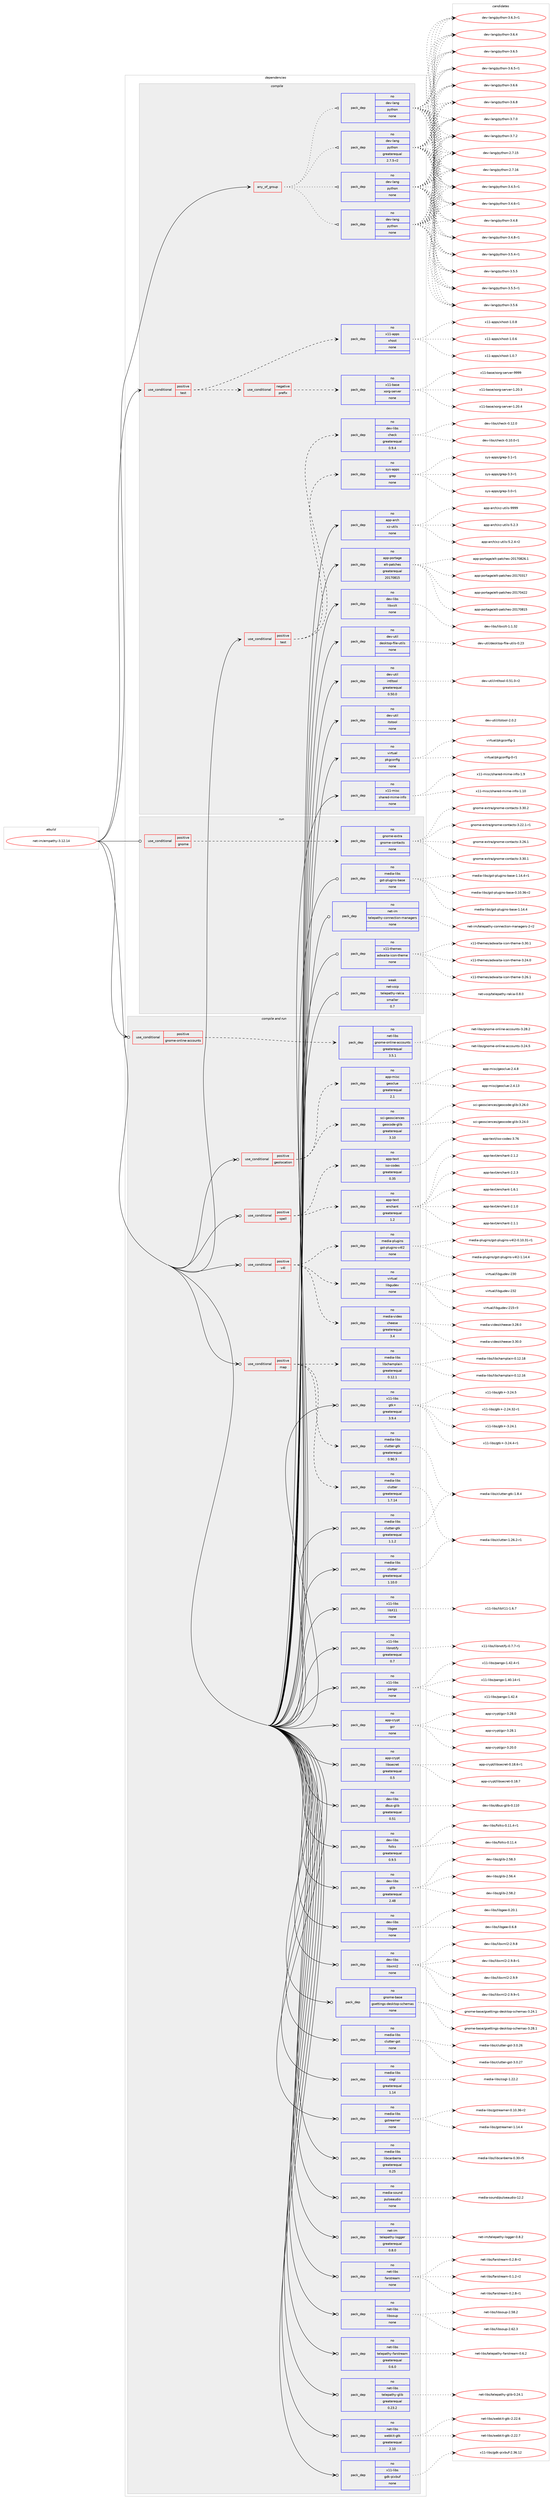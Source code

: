 digraph prolog {

# *************
# Graph options
# *************

newrank=true;
concentrate=true;
compound=true;
graph [rankdir=LR,fontname=Helvetica,fontsize=10,ranksep=1.5];#, ranksep=2.5, nodesep=0.2];
edge  [arrowhead=vee];
node  [fontname=Helvetica,fontsize=10];

# **********
# The ebuild
# **********

subgraph cluster_leftcol {
color=gray;
rank=same;
label=<<i>ebuild</i>>;
id [label="net-im/empathy-3.12.14", color=red, width=4, href="../net-im/empathy-3.12.14.svg"];
}

# ****************
# The dependencies
# ****************

subgraph cluster_midcol {
color=gray;
label=<<i>dependencies</i>>;
subgraph cluster_compile {
fillcolor="#eeeeee";
style=filled;
label=<<i>compile</i>>;
subgraph any26042 {
dependency1654855 [label=<<TABLE BORDER="0" CELLBORDER="1" CELLSPACING="0" CELLPADDING="4"><TR><TD CELLPADDING="10">any_of_group</TD></TR></TABLE>>, shape=none, color=red];subgraph pack1183018 {
dependency1654856 [label=<<TABLE BORDER="0" CELLBORDER="1" CELLSPACING="0" CELLPADDING="4" WIDTH="220"><TR><TD ROWSPAN="6" CELLPADDING="30">pack_dep</TD></TR><TR><TD WIDTH="110">no</TD></TR><TR><TD>dev-lang</TD></TR><TR><TD>python</TD></TR><TR><TD>none</TD></TR><TR><TD></TD></TR></TABLE>>, shape=none, color=blue];
}
dependency1654855:e -> dependency1654856:w [weight=20,style="dotted",arrowhead="oinv"];
subgraph pack1183019 {
dependency1654857 [label=<<TABLE BORDER="0" CELLBORDER="1" CELLSPACING="0" CELLPADDING="4" WIDTH="220"><TR><TD ROWSPAN="6" CELLPADDING="30">pack_dep</TD></TR><TR><TD WIDTH="110">no</TD></TR><TR><TD>dev-lang</TD></TR><TR><TD>python</TD></TR><TR><TD>none</TD></TR><TR><TD></TD></TR></TABLE>>, shape=none, color=blue];
}
dependency1654855:e -> dependency1654857:w [weight=20,style="dotted",arrowhead="oinv"];
subgraph pack1183020 {
dependency1654858 [label=<<TABLE BORDER="0" CELLBORDER="1" CELLSPACING="0" CELLPADDING="4" WIDTH="220"><TR><TD ROWSPAN="6" CELLPADDING="30">pack_dep</TD></TR><TR><TD WIDTH="110">no</TD></TR><TR><TD>dev-lang</TD></TR><TR><TD>python</TD></TR><TR><TD>none</TD></TR><TR><TD></TD></TR></TABLE>>, shape=none, color=blue];
}
dependency1654855:e -> dependency1654858:w [weight=20,style="dotted",arrowhead="oinv"];
subgraph pack1183021 {
dependency1654859 [label=<<TABLE BORDER="0" CELLBORDER="1" CELLSPACING="0" CELLPADDING="4" WIDTH="220"><TR><TD ROWSPAN="6" CELLPADDING="30">pack_dep</TD></TR><TR><TD WIDTH="110">no</TD></TR><TR><TD>dev-lang</TD></TR><TR><TD>python</TD></TR><TR><TD>greaterequal</TD></TR><TR><TD>2.7.5-r2</TD></TR></TABLE>>, shape=none, color=blue];
}
dependency1654855:e -> dependency1654859:w [weight=20,style="dotted",arrowhead="oinv"];
}
id:e -> dependency1654855:w [weight=20,style="solid",arrowhead="vee"];
subgraph cond445012 {
dependency1654860 [label=<<TABLE BORDER="0" CELLBORDER="1" CELLSPACING="0" CELLPADDING="4"><TR><TD ROWSPAN="3" CELLPADDING="10">use_conditional</TD></TR><TR><TD>positive</TD></TR><TR><TD>test</TD></TR></TABLE>>, shape=none, color=red];
subgraph cond445013 {
dependency1654861 [label=<<TABLE BORDER="0" CELLBORDER="1" CELLSPACING="0" CELLPADDING="4"><TR><TD ROWSPAN="3" CELLPADDING="10">use_conditional</TD></TR><TR><TD>negative</TD></TR><TR><TD>prefix</TD></TR></TABLE>>, shape=none, color=red];
subgraph pack1183022 {
dependency1654862 [label=<<TABLE BORDER="0" CELLBORDER="1" CELLSPACING="0" CELLPADDING="4" WIDTH="220"><TR><TD ROWSPAN="6" CELLPADDING="30">pack_dep</TD></TR><TR><TD WIDTH="110">no</TD></TR><TR><TD>x11-base</TD></TR><TR><TD>xorg-server</TD></TR><TR><TD>none</TD></TR><TR><TD></TD></TR></TABLE>>, shape=none, color=blue];
}
dependency1654861:e -> dependency1654862:w [weight=20,style="dashed",arrowhead="vee"];
}
dependency1654860:e -> dependency1654861:w [weight=20,style="dashed",arrowhead="vee"];
subgraph pack1183023 {
dependency1654863 [label=<<TABLE BORDER="0" CELLBORDER="1" CELLSPACING="0" CELLPADDING="4" WIDTH="220"><TR><TD ROWSPAN="6" CELLPADDING="30">pack_dep</TD></TR><TR><TD WIDTH="110">no</TD></TR><TR><TD>x11-apps</TD></TR><TR><TD>xhost</TD></TR><TR><TD>none</TD></TR><TR><TD></TD></TR></TABLE>>, shape=none, color=blue];
}
dependency1654860:e -> dependency1654863:w [weight=20,style="dashed",arrowhead="vee"];
}
id:e -> dependency1654860:w [weight=20,style="solid",arrowhead="vee"];
subgraph cond445014 {
dependency1654864 [label=<<TABLE BORDER="0" CELLBORDER="1" CELLSPACING="0" CELLPADDING="4"><TR><TD ROWSPAN="3" CELLPADDING="10">use_conditional</TD></TR><TR><TD>positive</TD></TR><TR><TD>test</TD></TR></TABLE>>, shape=none, color=red];
subgraph pack1183024 {
dependency1654865 [label=<<TABLE BORDER="0" CELLBORDER="1" CELLSPACING="0" CELLPADDING="4" WIDTH="220"><TR><TD ROWSPAN="6" CELLPADDING="30">pack_dep</TD></TR><TR><TD WIDTH="110">no</TD></TR><TR><TD>sys-apps</TD></TR><TR><TD>grep</TD></TR><TR><TD>none</TD></TR><TR><TD></TD></TR></TABLE>>, shape=none, color=blue];
}
dependency1654864:e -> dependency1654865:w [weight=20,style="dashed",arrowhead="vee"];
subgraph pack1183025 {
dependency1654866 [label=<<TABLE BORDER="0" CELLBORDER="1" CELLSPACING="0" CELLPADDING="4" WIDTH="220"><TR><TD ROWSPAN="6" CELLPADDING="30">pack_dep</TD></TR><TR><TD WIDTH="110">no</TD></TR><TR><TD>dev-libs</TD></TR><TR><TD>check</TD></TR><TR><TD>greaterequal</TD></TR><TR><TD>0.9.4</TD></TR></TABLE>>, shape=none, color=blue];
}
dependency1654864:e -> dependency1654866:w [weight=20,style="dashed",arrowhead="vee"];
}
id:e -> dependency1654864:w [weight=20,style="solid",arrowhead="vee"];
subgraph pack1183026 {
dependency1654867 [label=<<TABLE BORDER="0" CELLBORDER="1" CELLSPACING="0" CELLPADDING="4" WIDTH="220"><TR><TD ROWSPAN="6" CELLPADDING="30">pack_dep</TD></TR><TR><TD WIDTH="110">no</TD></TR><TR><TD>app-arch</TD></TR><TR><TD>xz-utils</TD></TR><TR><TD>none</TD></TR><TR><TD></TD></TR></TABLE>>, shape=none, color=blue];
}
id:e -> dependency1654867:w [weight=20,style="solid",arrowhead="vee"];
subgraph pack1183027 {
dependency1654868 [label=<<TABLE BORDER="0" CELLBORDER="1" CELLSPACING="0" CELLPADDING="4" WIDTH="220"><TR><TD ROWSPAN="6" CELLPADDING="30">pack_dep</TD></TR><TR><TD WIDTH="110">no</TD></TR><TR><TD>app-portage</TD></TR><TR><TD>elt-patches</TD></TR><TR><TD>greaterequal</TD></TR><TR><TD>20170815</TD></TR></TABLE>>, shape=none, color=blue];
}
id:e -> dependency1654868:w [weight=20,style="solid",arrowhead="vee"];
subgraph pack1183028 {
dependency1654869 [label=<<TABLE BORDER="0" CELLBORDER="1" CELLSPACING="0" CELLPADDING="4" WIDTH="220"><TR><TD ROWSPAN="6" CELLPADDING="30">pack_dep</TD></TR><TR><TD WIDTH="110">no</TD></TR><TR><TD>dev-libs</TD></TR><TR><TD>libxslt</TD></TR><TR><TD>none</TD></TR><TR><TD></TD></TR></TABLE>>, shape=none, color=blue];
}
id:e -> dependency1654869:w [weight=20,style="solid",arrowhead="vee"];
subgraph pack1183029 {
dependency1654870 [label=<<TABLE BORDER="0" CELLBORDER="1" CELLSPACING="0" CELLPADDING="4" WIDTH="220"><TR><TD ROWSPAN="6" CELLPADDING="30">pack_dep</TD></TR><TR><TD WIDTH="110">no</TD></TR><TR><TD>dev-util</TD></TR><TR><TD>desktop-file-utils</TD></TR><TR><TD>none</TD></TR><TR><TD></TD></TR></TABLE>>, shape=none, color=blue];
}
id:e -> dependency1654870:w [weight=20,style="solid",arrowhead="vee"];
subgraph pack1183030 {
dependency1654871 [label=<<TABLE BORDER="0" CELLBORDER="1" CELLSPACING="0" CELLPADDING="4" WIDTH="220"><TR><TD ROWSPAN="6" CELLPADDING="30">pack_dep</TD></TR><TR><TD WIDTH="110">no</TD></TR><TR><TD>dev-util</TD></TR><TR><TD>intltool</TD></TR><TR><TD>greaterequal</TD></TR><TR><TD>0.50.0</TD></TR></TABLE>>, shape=none, color=blue];
}
id:e -> dependency1654871:w [weight=20,style="solid",arrowhead="vee"];
subgraph pack1183031 {
dependency1654872 [label=<<TABLE BORDER="0" CELLBORDER="1" CELLSPACING="0" CELLPADDING="4" WIDTH="220"><TR><TD ROWSPAN="6" CELLPADDING="30">pack_dep</TD></TR><TR><TD WIDTH="110">no</TD></TR><TR><TD>dev-util</TD></TR><TR><TD>itstool</TD></TR><TR><TD>none</TD></TR><TR><TD></TD></TR></TABLE>>, shape=none, color=blue];
}
id:e -> dependency1654872:w [weight=20,style="solid",arrowhead="vee"];
subgraph pack1183032 {
dependency1654873 [label=<<TABLE BORDER="0" CELLBORDER="1" CELLSPACING="0" CELLPADDING="4" WIDTH="220"><TR><TD ROWSPAN="6" CELLPADDING="30">pack_dep</TD></TR><TR><TD WIDTH="110">no</TD></TR><TR><TD>virtual</TD></TR><TR><TD>pkgconfig</TD></TR><TR><TD>none</TD></TR><TR><TD></TD></TR></TABLE>>, shape=none, color=blue];
}
id:e -> dependency1654873:w [weight=20,style="solid",arrowhead="vee"];
subgraph pack1183033 {
dependency1654874 [label=<<TABLE BORDER="0" CELLBORDER="1" CELLSPACING="0" CELLPADDING="4" WIDTH="220"><TR><TD ROWSPAN="6" CELLPADDING="30">pack_dep</TD></TR><TR><TD WIDTH="110">no</TD></TR><TR><TD>x11-misc</TD></TR><TR><TD>shared-mime-info</TD></TR><TR><TD>none</TD></TR><TR><TD></TD></TR></TABLE>>, shape=none, color=blue];
}
id:e -> dependency1654874:w [weight=20,style="solid",arrowhead="vee"];
}
subgraph cluster_compileandrun {
fillcolor="#eeeeee";
style=filled;
label=<<i>compile and run</i>>;
subgraph cond445015 {
dependency1654875 [label=<<TABLE BORDER="0" CELLBORDER="1" CELLSPACING="0" CELLPADDING="4"><TR><TD ROWSPAN="3" CELLPADDING="10">use_conditional</TD></TR><TR><TD>positive</TD></TR><TR><TD>geolocation</TD></TR></TABLE>>, shape=none, color=red];
subgraph pack1183034 {
dependency1654876 [label=<<TABLE BORDER="0" CELLBORDER="1" CELLSPACING="0" CELLPADDING="4" WIDTH="220"><TR><TD ROWSPAN="6" CELLPADDING="30">pack_dep</TD></TR><TR><TD WIDTH="110">no</TD></TR><TR><TD>app-misc</TD></TR><TR><TD>geoclue</TD></TR><TR><TD>greaterequal</TD></TR><TR><TD>2.1</TD></TR></TABLE>>, shape=none, color=blue];
}
dependency1654875:e -> dependency1654876:w [weight=20,style="dashed",arrowhead="vee"];
subgraph pack1183035 {
dependency1654877 [label=<<TABLE BORDER="0" CELLBORDER="1" CELLSPACING="0" CELLPADDING="4" WIDTH="220"><TR><TD ROWSPAN="6" CELLPADDING="30">pack_dep</TD></TR><TR><TD WIDTH="110">no</TD></TR><TR><TD>sci-geosciences</TD></TR><TR><TD>geocode-glib</TD></TR><TR><TD>greaterequal</TD></TR><TR><TD>3.10</TD></TR></TABLE>>, shape=none, color=blue];
}
dependency1654875:e -> dependency1654877:w [weight=20,style="dashed",arrowhead="vee"];
}
id:e -> dependency1654875:w [weight=20,style="solid",arrowhead="odotvee"];
subgraph cond445016 {
dependency1654878 [label=<<TABLE BORDER="0" CELLBORDER="1" CELLSPACING="0" CELLPADDING="4"><TR><TD ROWSPAN="3" CELLPADDING="10">use_conditional</TD></TR><TR><TD>positive</TD></TR><TR><TD>gnome-online-accounts</TD></TR></TABLE>>, shape=none, color=red];
subgraph pack1183036 {
dependency1654879 [label=<<TABLE BORDER="0" CELLBORDER="1" CELLSPACING="0" CELLPADDING="4" WIDTH="220"><TR><TD ROWSPAN="6" CELLPADDING="30">pack_dep</TD></TR><TR><TD WIDTH="110">no</TD></TR><TR><TD>net-libs</TD></TR><TR><TD>gnome-online-accounts</TD></TR><TR><TD>greaterequal</TD></TR><TR><TD>3.5.1</TD></TR></TABLE>>, shape=none, color=blue];
}
dependency1654878:e -> dependency1654879:w [weight=20,style="dashed",arrowhead="vee"];
}
id:e -> dependency1654878:w [weight=20,style="solid",arrowhead="odotvee"];
subgraph cond445017 {
dependency1654880 [label=<<TABLE BORDER="0" CELLBORDER="1" CELLSPACING="0" CELLPADDING="4"><TR><TD ROWSPAN="3" CELLPADDING="10">use_conditional</TD></TR><TR><TD>positive</TD></TR><TR><TD>map</TD></TR></TABLE>>, shape=none, color=red];
subgraph pack1183037 {
dependency1654881 [label=<<TABLE BORDER="0" CELLBORDER="1" CELLSPACING="0" CELLPADDING="4" WIDTH="220"><TR><TD ROWSPAN="6" CELLPADDING="30">pack_dep</TD></TR><TR><TD WIDTH="110">no</TD></TR><TR><TD>media-libs</TD></TR><TR><TD>clutter</TD></TR><TR><TD>greaterequal</TD></TR><TR><TD>1.7.14</TD></TR></TABLE>>, shape=none, color=blue];
}
dependency1654880:e -> dependency1654881:w [weight=20,style="dashed",arrowhead="vee"];
subgraph pack1183038 {
dependency1654882 [label=<<TABLE BORDER="0" CELLBORDER="1" CELLSPACING="0" CELLPADDING="4" WIDTH="220"><TR><TD ROWSPAN="6" CELLPADDING="30">pack_dep</TD></TR><TR><TD WIDTH="110">no</TD></TR><TR><TD>media-libs</TD></TR><TR><TD>clutter-gtk</TD></TR><TR><TD>greaterequal</TD></TR><TR><TD>0.90.3</TD></TR></TABLE>>, shape=none, color=blue];
}
dependency1654880:e -> dependency1654882:w [weight=20,style="dashed",arrowhead="vee"];
subgraph pack1183039 {
dependency1654883 [label=<<TABLE BORDER="0" CELLBORDER="1" CELLSPACING="0" CELLPADDING="4" WIDTH="220"><TR><TD ROWSPAN="6" CELLPADDING="30">pack_dep</TD></TR><TR><TD WIDTH="110">no</TD></TR><TR><TD>media-libs</TD></TR><TR><TD>libchamplain</TD></TR><TR><TD>greaterequal</TD></TR><TR><TD>0.12.1</TD></TR></TABLE>>, shape=none, color=blue];
}
dependency1654880:e -> dependency1654883:w [weight=20,style="dashed",arrowhead="vee"];
}
id:e -> dependency1654880:w [weight=20,style="solid",arrowhead="odotvee"];
subgraph cond445018 {
dependency1654884 [label=<<TABLE BORDER="0" CELLBORDER="1" CELLSPACING="0" CELLPADDING="4"><TR><TD ROWSPAN="3" CELLPADDING="10">use_conditional</TD></TR><TR><TD>positive</TD></TR><TR><TD>spell</TD></TR></TABLE>>, shape=none, color=red];
subgraph pack1183040 {
dependency1654885 [label=<<TABLE BORDER="0" CELLBORDER="1" CELLSPACING="0" CELLPADDING="4" WIDTH="220"><TR><TD ROWSPAN="6" CELLPADDING="30">pack_dep</TD></TR><TR><TD WIDTH="110">no</TD></TR><TR><TD>app-text</TD></TR><TR><TD>enchant</TD></TR><TR><TD>greaterequal</TD></TR><TR><TD>1.2</TD></TR></TABLE>>, shape=none, color=blue];
}
dependency1654884:e -> dependency1654885:w [weight=20,style="dashed",arrowhead="vee"];
subgraph pack1183041 {
dependency1654886 [label=<<TABLE BORDER="0" CELLBORDER="1" CELLSPACING="0" CELLPADDING="4" WIDTH="220"><TR><TD ROWSPAN="6" CELLPADDING="30">pack_dep</TD></TR><TR><TD WIDTH="110">no</TD></TR><TR><TD>app-text</TD></TR><TR><TD>iso-codes</TD></TR><TR><TD>greaterequal</TD></TR><TR><TD>0.35</TD></TR></TABLE>>, shape=none, color=blue];
}
dependency1654884:e -> dependency1654886:w [weight=20,style="dashed",arrowhead="vee"];
}
id:e -> dependency1654884:w [weight=20,style="solid",arrowhead="odotvee"];
subgraph cond445019 {
dependency1654887 [label=<<TABLE BORDER="0" CELLBORDER="1" CELLSPACING="0" CELLPADDING="4"><TR><TD ROWSPAN="3" CELLPADDING="10">use_conditional</TD></TR><TR><TD>positive</TD></TR><TR><TD>v4l</TD></TR></TABLE>>, shape=none, color=red];
subgraph pack1183042 {
dependency1654888 [label=<<TABLE BORDER="0" CELLBORDER="1" CELLSPACING="0" CELLPADDING="4" WIDTH="220"><TR><TD ROWSPAN="6" CELLPADDING="30">pack_dep</TD></TR><TR><TD WIDTH="110">no</TD></TR><TR><TD>media-plugins</TD></TR><TR><TD>gst-plugins-v4l2</TD></TR><TR><TD>none</TD></TR><TR><TD></TD></TR></TABLE>>, shape=none, color=blue];
}
dependency1654887:e -> dependency1654888:w [weight=20,style="dashed",arrowhead="vee"];
subgraph pack1183043 {
dependency1654889 [label=<<TABLE BORDER="0" CELLBORDER="1" CELLSPACING="0" CELLPADDING="4" WIDTH="220"><TR><TD ROWSPAN="6" CELLPADDING="30">pack_dep</TD></TR><TR><TD WIDTH="110">no</TD></TR><TR><TD>media-video</TD></TR><TR><TD>cheese</TD></TR><TR><TD>greaterequal</TD></TR><TR><TD>3.4</TD></TR></TABLE>>, shape=none, color=blue];
}
dependency1654887:e -> dependency1654889:w [weight=20,style="dashed",arrowhead="vee"];
subgraph pack1183044 {
dependency1654890 [label=<<TABLE BORDER="0" CELLBORDER="1" CELLSPACING="0" CELLPADDING="4" WIDTH="220"><TR><TD ROWSPAN="6" CELLPADDING="30">pack_dep</TD></TR><TR><TD WIDTH="110">no</TD></TR><TR><TD>virtual</TD></TR><TR><TD>libgudev</TD></TR><TR><TD>none</TD></TR><TR><TD></TD></TR></TABLE>>, shape=none, color=blue];
}
dependency1654887:e -> dependency1654890:w [weight=20,style="dashed",arrowhead="vee"];
}
id:e -> dependency1654887:w [weight=20,style="solid",arrowhead="odotvee"];
subgraph pack1183045 {
dependency1654891 [label=<<TABLE BORDER="0" CELLBORDER="1" CELLSPACING="0" CELLPADDING="4" WIDTH="220"><TR><TD ROWSPAN="6" CELLPADDING="30">pack_dep</TD></TR><TR><TD WIDTH="110">no</TD></TR><TR><TD>app-crypt</TD></TR><TR><TD>gcr</TD></TR><TR><TD>none</TD></TR><TR><TD></TD></TR></TABLE>>, shape=none, color=blue];
}
id:e -> dependency1654891:w [weight=20,style="solid",arrowhead="odotvee"];
subgraph pack1183046 {
dependency1654892 [label=<<TABLE BORDER="0" CELLBORDER="1" CELLSPACING="0" CELLPADDING="4" WIDTH="220"><TR><TD ROWSPAN="6" CELLPADDING="30">pack_dep</TD></TR><TR><TD WIDTH="110">no</TD></TR><TR><TD>app-crypt</TD></TR><TR><TD>libsecret</TD></TR><TR><TD>greaterequal</TD></TR><TR><TD>0.5</TD></TR></TABLE>>, shape=none, color=blue];
}
id:e -> dependency1654892:w [weight=20,style="solid",arrowhead="odotvee"];
subgraph pack1183047 {
dependency1654893 [label=<<TABLE BORDER="0" CELLBORDER="1" CELLSPACING="0" CELLPADDING="4" WIDTH="220"><TR><TD ROWSPAN="6" CELLPADDING="30">pack_dep</TD></TR><TR><TD WIDTH="110">no</TD></TR><TR><TD>dev-libs</TD></TR><TR><TD>dbus-glib</TD></TR><TR><TD>greaterequal</TD></TR><TR><TD>0.51</TD></TR></TABLE>>, shape=none, color=blue];
}
id:e -> dependency1654893:w [weight=20,style="solid",arrowhead="odotvee"];
subgraph pack1183048 {
dependency1654894 [label=<<TABLE BORDER="0" CELLBORDER="1" CELLSPACING="0" CELLPADDING="4" WIDTH="220"><TR><TD ROWSPAN="6" CELLPADDING="30">pack_dep</TD></TR><TR><TD WIDTH="110">no</TD></TR><TR><TD>dev-libs</TD></TR><TR><TD>folks</TD></TR><TR><TD>greaterequal</TD></TR><TR><TD>0.9.5</TD></TR></TABLE>>, shape=none, color=blue];
}
id:e -> dependency1654894:w [weight=20,style="solid",arrowhead="odotvee"];
subgraph pack1183049 {
dependency1654895 [label=<<TABLE BORDER="0" CELLBORDER="1" CELLSPACING="0" CELLPADDING="4" WIDTH="220"><TR><TD ROWSPAN="6" CELLPADDING="30">pack_dep</TD></TR><TR><TD WIDTH="110">no</TD></TR><TR><TD>dev-libs</TD></TR><TR><TD>glib</TD></TR><TR><TD>greaterequal</TD></TR><TR><TD>2.48</TD></TR></TABLE>>, shape=none, color=blue];
}
id:e -> dependency1654895:w [weight=20,style="solid",arrowhead="odotvee"];
subgraph pack1183050 {
dependency1654896 [label=<<TABLE BORDER="0" CELLBORDER="1" CELLSPACING="0" CELLPADDING="4" WIDTH="220"><TR><TD ROWSPAN="6" CELLPADDING="30">pack_dep</TD></TR><TR><TD WIDTH="110">no</TD></TR><TR><TD>dev-libs</TD></TR><TR><TD>libgee</TD></TR><TR><TD>none</TD></TR><TR><TD></TD></TR></TABLE>>, shape=none, color=blue];
}
id:e -> dependency1654896:w [weight=20,style="solid",arrowhead="odotvee"];
subgraph pack1183051 {
dependency1654897 [label=<<TABLE BORDER="0" CELLBORDER="1" CELLSPACING="0" CELLPADDING="4" WIDTH="220"><TR><TD ROWSPAN="6" CELLPADDING="30">pack_dep</TD></TR><TR><TD WIDTH="110">no</TD></TR><TR><TD>dev-libs</TD></TR><TR><TD>libxml2</TD></TR><TR><TD>none</TD></TR><TR><TD></TD></TR></TABLE>>, shape=none, color=blue];
}
id:e -> dependency1654897:w [weight=20,style="solid",arrowhead="odotvee"];
subgraph pack1183052 {
dependency1654898 [label=<<TABLE BORDER="0" CELLBORDER="1" CELLSPACING="0" CELLPADDING="4" WIDTH="220"><TR><TD ROWSPAN="6" CELLPADDING="30">pack_dep</TD></TR><TR><TD WIDTH="110">no</TD></TR><TR><TD>gnome-base</TD></TR><TR><TD>gsettings-desktop-schemas</TD></TR><TR><TD>none</TD></TR><TR><TD></TD></TR></TABLE>>, shape=none, color=blue];
}
id:e -> dependency1654898:w [weight=20,style="solid",arrowhead="odotvee"];
subgraph pack1183053 {
dependency1654899 [label=<<TABLE BORDER="0" CELLBORDER="1" CELLSPACING="0" CELLPADDING="4" WIDTH="220"><TR><TD ROWSPAN="6" CELLPADDING="30">pack_dep</TD></TR><TR><TD WIDTH="110">no</TD></TR><TR><TD>media-libs</TD></TR><TR><TD>clutter</TD></TR><TR><TD>greaterequal</TD></TR><TR><TD>1.10.0</TD></TR></TABLE>>, shape=none, color=blue];
}
id:e -> dependency1654899:w [weight=20,style="solid",arrowhead="odotvee"];
subgraph pack1183054 {
dependency1654900 [label=<<TABLE BORDER="0" CELLBORDER="1" CELLSPACING="0" CELLPADDING="4" WIDTH="220"><TR><TD ROWSPAN="6" CELLPADDING="30">pack_dep</TD></TR><TR><TD WIDTH="110">no</TD></TR><TR><TD>media-libs</TD></TR><TR><TD>clutter-gst</TD></TR><TR><TD>none</TD></TR><TR><TD></TD></TR></TABLE>>, shape=none, color=blue];
}
id:e -> dependency1654900:w [weight=20,style="solid",arrowhead="odotvee"];
subgraph pack1183055 {
dependency1654901 [label=<<TABLE BORDER="0" CELLBORDER="1" CELLSPACING="0" CELLPADDING="4" WIDTH="220"><TR><TD ROWSPAN="6" CELLPADDING="30">pack_dep</TD></TR><TR><TD WIDTH="110">no</TD></TR><TR><TD>media-libs</TD></TR><TR><TD>clutter-gtk</TD></TR><TR><TD>greaterequal</TD></TR><TR><TD>1.1.2</TD></TR></TABLE>>, shape=none, color=blue];
}
id:e -> dependency1654901:w [weight=20,style="solid",arrowhead="odotvee"];
subgraph pack1183056 {
dependency1654902 [label=<<TABLE BORDER="0" CELLBORDER="1" CELLSPACING="0" CELLPADDING="4" WIDTH="220"><TR><TD ROWSPAN="6" CELLPADDING="30">pack_dep</TD></TR><TR><TD WIDTH="110">no</TD></TR><TR><TD>media-libs</TD></TR><TR><TD>cogl</TD></TR><TR><TD>greaterequal</TD></TR><TR><TD>1.14</TD></TR></TABLE>>, shape=none, color=blue];
}
id:e -> dependency1654902:w [weight=20,style="solid",arrowhead="odotvee"];
subgraph pack1183057 {
dependency1654903 [label=<<TABLE BORDER="0" CELLBORDER="1" CELLSPACING="0" CELLPADDING="4" WIDTH="220"><TR><TD ROWSPAN="6" CELLPADDING="30">pack_dep</TD></TR><TR><TD WIDTH="110">no</TD></TR><TR><TD>media-libs</TD></TR><TR><TD>gstreamer</TD></TR><TR><TD>none</TD></TR><TR><TD></TD></TR></TABLE>>, shape=none, color=blue];
}
id:e -> dependency1654903:w [weight=20,style="solid",arrowhead="odotvee"];
subgraph pack1183058 {
dependency1654904 [label=<<TABLE BORDER="0" CELLBORDER="1" CELLSPACING="0" CELLPADDING="4" WIDTH="220"><TR><TD ROWSPAN="6" CELLPADDING="30">pack_dep</TD></TR><TR><TD WIDTH="110">no</TD></TR><TR><TD>media-libs</TD></TR><TR><TD>libcanberra</TD></TR><TR><TD>greaterequal</TD></TR><TR><TD>0.25</TD></TR></TABLE>>, shape=none, color=blue];
}
id:e -> dependency1654904:w [weight=20,style="solid",arrowhead="odotvee"];
subgraph pack1183059 {
dependency1654905 [label=<<TABLE BORDER="0" CELLBORDER="1" CELLSPACING="0" CELLPADDING="4" WIDTH="220"><TR><TD ROWSPAN="6" CELLPADDING="30">pack_dep</TD></TR><TR><TD WIDTH="110">no</TD></TR><TR><TD>media-sound</TD></TR><TR><TD>pulseaudio</TD></TR><TR><TD>none</TD></TR><TR><TD></TD></TR></TABLE>>, shape=none, color=blue];
}
id:e -> dependency1654905:w [weight=20,style="solid",arrowhead="odotvee"];
subgraph pack1183060 {
dependency1654906 [label=<<TABLE BORDER="0" CELLBORDER="1" CELLSPACING="0" CELLPADDING="4" WIDTH="220"><TR><TD ROWSPAN="6" CELLPADDING="30">pack_dep</TD></TR><TR><TD WIDTH="110">no</TD></TR><TR><TD>net-im</TD></TR><TR><TD>telepathy-logger</TD></TR><TR><TD>greaterequal</TD></TR><TR><TD>0.8.0</TD></TR></TABLE>>, shape=none, color=blue];
}
id:e -> dependency1654906:w [weight=20,style="solid",arrowhead="odotvee"];
subgraph pack1183061 {
dependency1654907 [label=<<TABLE BORDER="0" CELLBORDER="1" CELLSPACING="0" CELLPADDING="4" WIDTH="220"><TR><TD ROWSPAN="6" CELLPADDING="30">pack_dep</TD></TR><TR><TD WIDTH="110">no</TD></TR><TR><TD>net-libs</TD></TR><TR><TD>farstream</TD></TR><TR><TD>none</TD></TR><TR><TD></TD></TR></TABLE>>, shape=none, color=blue];
}
id:e -> dependency1654907:w [weight=20,style="solid",arrowhead="odotvee"];
subgraph pack1183062 {
dependency1654908 [label=<<TABLE BORDER="0" CELLBORDER="1" CELLSPACING="0" CELLPADDING="4" WIDTH="220"><TR><TD ROWSPAN="6" CELLPADDING="30">pack_dep</TD></TR><TR><TD WIDTH="110">no</TD></TR><TR><TD>net-libs</TD></TR><TR><TD>libsoup</TD></TR><TR><TD>none</TD></TR><TR><TD></TD></TR></TABLE>>, shape=none, color=blue];
}
id:e -> dependency1654908:w [weight=20,style="solid",arrowhead="odotvee"];
subgraph pack1183063 {
dependency1654909 [label=<<TABLE BORDER="0" CELLBORDER="1" CELLSPACING="0" CELLPADDING="4" WIDTH="220"><TR><TD ROWSPAN="6" CELLPADDING="30">pack_dep</TD></TR><TR><TD WIDTH="110">no</TD></TR><TR><TD>net-libs</TD></TR><TR><TD>telepathy-farstream</TD></TR><TR><TD>greaterequal</TD></TR><TR><TD>0.6.0</TD></TR></TABLE>>, shape=none, color=blue];
}
id:e -> dependency1654909:w [weight=20,style="solid",arrowhead="odotvee"];
subgraph pack1183064 {
dependency1654910 [label=<<TABLE BORDER="0" CELLBORDER="1" CELLSPACING="0" CELLPADDING="4" WIDTH="220"><TR><TD ROWSPAN="6" CELLPADDING="30">pack_dep</TD></TR><TR><TD WIDTH="110">no</TD></TR><TR><TD>net-libs</TD></TR><TR><TD>telepathy-glib</TD></TR><TR><TD>greaterequal</TD></TR><TR><TD>0.23.2</TD></TR></TABLE>>, shape=none, color=blue];
}
id:e -> dependency1654910:w [weight=20,style="solid",arrowhead="odotvee"];
subgraph pack1183065 {
dependency1654911 [label=<<TABLE BORDER="0" CELLBORDER="1" CELLSPACING="0" CELLPADDING="4" WIDTH="220"><TR><TD ROWSPAN="6" CELLPADDING="30">pack_dep</TD></TR><TR><TD WIDTH="110">no</TD></TR><TR><TD>net-libs</TD></TR><TR><TD>webkit-gtk</TD></TR><TR><TD>greaterequal</TD></TR><TR><TD>2.10</TD></TR></TABLE>>, shape=none, color=blue];
}
id:e -> dependency1654911:w [weight=20,style="solid",arrowhead="odotvee"];
subgraph pack1183066 {
dependency1654912 [label=<<TABLE BORDER="0" CELLBORDER="1" CELLSPACING="0" CELLPADDING="4" WIDTH="220"><TR><TD ROWSPAN="6" CELLPADDING="30">pack_dep</TD></TR><TR><TD WIDTH="110">no</TD></TR><TR><TD>x11-libs</TD></TR><TR><TD>gdk-pixbuf</TD></TR><TR><TD>none</TD></TR><TR><TD></TD></TR></TABLE>>, shape=none, color=blue];
}
id:e -> dependency1654912:w [weight=20,style="solid",arrowhead="odotvee"];
subgraph pack1183067 {
dependency1654913 [label=<<TABLE BORDER="0" CELLBORDER="1" CELLSPACING="0" CELLPADDING="4" WIDTH="220"><TR><TD ROWSPAN="6" CELLPADDING="30">pack_dep</TD></TR><TR><TD WIDTH="110">no</TD></TR><TR><TD>x11-libs</TD></TR><TR><TD>gtk+</TD></TR><TR><TD>greaterequal</TD></TR><TR><TD>3.9.4</TD></TR></TABLE>>, shape=none, color=blue];
}
id:e -> dependency1654913:w [weight=20,style="solid",arrowhead="odotvee"];
subgraph pack1183068 {
dependency1654914 [label=<<TABLE BORDER="0" CELLBORDER="1" CELLSPACING="0" CELLPADDING="4" WIDTH="220"><TR><TD ROWSPAN="6" CELLPADDING="30">pack_dep</TD></TR><TR><TD WIDTH="110">no</TD></TR><TR><TD>x11-libs</TD></TR><TR><TD>libX11</TD></TR><TR><TD>none</TD></TR><TR><TD></TD></TR></TABLE>>, shape=none, color=blue];
}
id:e -> dependency1654914:w [weight=20,style="solid",arrowhead="odotvee"];
subgraph pack1183069 {
dependency1654915 [label=<<TABLE BORDER="0" CELLBORDER="1" CELLSPACING="0" CELLPADDING="4" WIDTH="220"><TR><TD ROWSPAN="6" CELLPADDING="30">pack_dep</TD></TR><TR><TD WIDTH="110">no</TD></TR><TR><TD>x11-libs</TD></TR><TR><TD>libnotify</TD></TR><TR><TD>greaterequal</TD></TR><TR><TD>0.7</TD></TR></TABLE>>, shape=none, color=blue];
}
id:e -> dependency1654915:w [weight=20,style="solid",arrowhead="odotvee"];
subgraph pack1183070 {
dependency1654916 [label=<<TABLE BORDER="0" CELLBORDER="1" CELLSPACING="0" CELLPADDING="4" WIDTH="220"><TR><TD ROWSPAN="6" CELLPADDING="30">pack_dep</TD></TR><TR><TD WIDTH="110">no</TD></TR><TR><TD>x11-libs</TD></TR><TR><TD>pango</TD></TR><TR><TD>none</TD></TR><TR><TD></TD></TR></TABLE>>, shape=none, color=blue];
}
id:e -> dependency1654916:w [weight=20,style="solid",arrowhead="odotvee"];
}
subgraph cluster_run {
fillcolor="#eeeeee";
style=filled;
label=<<i>run</i>>;
subgraph cond445020 {
dependency1654917 [label=<<TABLE BORDER="0" CELLBORDER="1" CELLSPACING="0" CELLPADDING="4"><TR><TD ROWSPAN="3" CELLPADDING="10">use_conditional</TD></TR><TR><TD>positive</TD></TR><TR><TD>gnome</TD></TR></TABLE>>, shape=none, color=red];
subgraph pack1183071 {
dependency1654918 [label=<<TABLE BORDER="0" CELLBORDER="1" CELLSPACING="0" CELLPADDING="4" WIDTH="220"><TR><TD ROWSPAN="6" CELLPADDING="30">pack_dep</TD></TR><TR><TD WIDTH="110">no</TD></TR><TR><TD>gnome-extra</TD></TR><TR><TD>gnome-contacts</TD></TR><TR><TD>none</TD></TR><TR><TD></TD></TR></TABLE>>, shape=none, color=blue];
}
dependency1654917:e -> dependency1654918:w [weight=20,style="dashed",arrowhead="vee"];
}
id:e -> dependency1654917:w [weight=20,style="solid",arrowhead="odot"];
subgraph pack1183072 {
dependency1654919 [label=<<TABLE BORDER="0" CELLBORDER="1" CELLSPACING="0" CELLPADDING="4" WIDTH="220"><TR><TD ROWSPAN="6" CELLPADDING="30">pack_dep</TD></TR><TR><TD WIDTH="110">no</TD></TR><TR><TD>media-libs</TD></TR><TR><TD>gst-plugins-base</TD></TR><TR><TD>none</TD></TR><TR><TD></TD></TR></TABLE>>, shape=none, color=blue];
}
id:e -> dependency1654919:w [weight=20,style="solid",arrowhead="odot"];
subgraph pack1183073 {
dependency1654920 [label=<<TABLE BORDER="0" CELLBORDER="1" CELLSPACING="0" CELLPADDING="4" WIDTH="220"><TR><TD ROWSPAN="6" CELLPADDING="30">pack_dep</TD></TR><TR><TD WIDTH="110">no</TD></TR><TR><TD>net-im</TD></TR><TR><TD>telepathy-connection-managers</TD></TR><TR><TD>none</TD></TR><TR><TD></TD></TR></TABLE>>, shape=none, color=blue];
}
id:e -> dependency1654920:w [weight=20,style="solid",arrowhead="odot"];
subgraph pack1183074 {
dependency1654921 [label=<<TABLE BORDER="0" CELLBORDER="1" CELLSPACING="0" CELLPADDING="4" WIDTH="220"><TR><TD ROWSPAN="6" CELLPADDING="30">pack_dep</TD></TR><TR><TD WIDTH="110">no</TD></TR><TR><TD>x11-themes</TD></TR><TR><TD>adwaita-icon-theme</TD></TR><TR><TD>none</TD></TR><TR><TD></TD></TR></TABLE>>, shape=none, color=blue];
}
id:e -> dependency1654921:w [weight=20,style="solid",arrowhead="odot"];
subgraph pack1183075 {
dependency1654922 [label=<<TABLE BORDER="0" CELLBORDER="1" CELLSPACING="0" CELLPADDING="4" WIDTH="220"><TR><TD ROWSPAN="6" CELLPADDING="30">pack_dep</TD></TR><TR><TD WIDTH="110">weak</TD></TR><TR><TD>net-voip</TD></TR><TR><TD>telepathy-rakia</TD></TR><TR><TD>smaller</TD></TR><TR><TD>0.7</TD></TR></TABLE>>, shape=none, color=blue];
}
id:e -> dependency1654922:w [weight=20,style="solid",arrowhead="odot"];
}
}

# **************
# The candidates
# **************

subgraph cluster_choices {
rank=same;
color=gray;
label=<<i>candidates</i>>;

subgraph choice1183018 {
color=black;
nodesep=1;
choice10010111845108971101034711212111610411111045504655464953 [label="dev-lang/python-2.7.15", color=red, width=4,href="../dev-lang/python-2.7.15.svg"];
choice10010111845108971101034711212111610411111045504655464954 [label="dev-lang/python-2.7.16", color=red, width=4,href="../dev-lang/python-2.7.16.svg"];
choice1001011184510897110103471121211161041111104551465246534511449 [label="dev-lang/python-3.4.5-r1", color=red, width=4,href="../dev-lang/python-3.4.5-r1.svg"];
choice1001011184510897110103471121211161041111104551465246544511449 [label="dev-lang/python-3.4.6-r1", color=red, width=4,href="../dev-lang/python-3.4.6-r1.svg"];
choice100101118451089711010347112121116104111110455146524656 [label="dev-lang/python-3.4.8", color=red, width=4,href="../dev-lang/python-3.4.8.svg"];
choice1001011184510897110103471121211161041111104551465246564511449 [label="dev-lang/python-3.4.8-r1", color=red, width=4,href="../dev-lang/python-3.4.8-r1.svg"];
choice1001011184510897110103471121211161041111104551465346524511449 [label="dev-lang/python-3.5.4-r1", color=red, width=4,href="../dev-lang/python-3.5.4-r1.svg"];
choice100101118451089711010347112121116104111110455146534653 [label="dev-lang/python-3.5.5", color=red, width=4,href="../dev-lang/python-3.5.5.svg"];
choice1001011184510897110103471121211161041111104551465346534511449 [label="dev-lang/python-3.5.5-r1", color=red, width=4,href="../dev-lang/python-3.5.5-r1.svg"];
choice100101118451089711010347112121116104111110455146534654 [label="dev-lang/python-3.5.6", color=red, width=4,href="../dev-lang/python-3.5.6.svg"];
choice1001011184510897110103471121211161041111104551465446514511449 [label="dev-lang/python-3.6.3-r1", color=red, width=4,href="../dev-lang/python-3.6.3-r1.svg"];
choice100101118451089711010347112121116104111110455146544652 [label="dev-lang/python-3.6.4", color=red, width=4,href="../dev-lang/python-3.6.4.svg"];
choice100101118451089711010347112121116104111110455146544653 [label="dev-lang/python-3.6.5", color=red, width=4,href="../dev-lang/python-3.6.5.svg"];
choice1001011184510897110103471121211161041111104551465446534511449 [label="dev-lang/python-3.6.5-r1", color=red, width=4,href="../dev-lang/python-3.6.5-r1.svg"];
choice100101118451089711010347112121116104111110455146544654 [label="dev-lang/python-3.6.6", color=red, width=4,href="../dev-lang/python-3.6.6.svg"];
choice100101118451089711010347112121116104111110455146544656 [label="dev-lang/python-3.6.8", color=red, width=4,href="../dev-lang/python-3.6.8.svg"];
choice100101118451089711010347112121116104111110455146554648 [label="dev-lang/python-3.7.0", color=red, width=4,href="../dev-lang/python-3.7.0.svg"];
choice100101118451089711010347112121116104111110455146554650 [label="dev-lang/python-3.7.2", color=red, width=4,href="../dev-lang/python-3.7.2.svg"];
dependency1654856:e -> choice10010111845108971101034711212111610411111045504655464953:w [style=dotted,weight="100"];
dependency1654856:e -> choice10010111845108971101034711212111610411111045504655464954:w [style=dotted,weight="100"];
dependency1654856:e -> choice1001011184510897110103471121211161041111104551465246534511449:w [style=dotted,weight="100"];
dependency1654856:e -> choice1001011184510897110103471121211161041111104551465246544511449:w [style=dotted,weight="100"];
dependency1654856:e -> choice100101118451089711010347112121116104111110455146524656:w [style=dotted,weight="100"];
dependency1654856:e -> choice1001011184510897110103471121211161041111104551465246564511449:w [style=dotted,weight="100"];
dependency1654856:e -> choice1001011184510897110103471121211161041111104551465346524511449:w [style=dotted,weight="100"];
dependency1654856:e -> choice100101118451089711010347112121116104111110455146534653:w [style=dotted,weight="100"];
dependency1654856:e -> choice1001011184510897110103471121211161041111104551465346534511449:w [style=dotted,weight="100"];
dependency1654856:e -> choice100101118451089711010347112121116104111110455146534654:w [style=dotted,weight="100"];
dependency1654856:e -> choice1001011184510897110103471121211161041111104551465446514511449:w [style=dotted,weight="100"];
dependency1654856:e -> choice100101118451089711010347112121116104111110455146544652:w [style=dotted,weight="100"];
dependency1654856:e -> choice100101118451089711010347112121116104111110455146544653:w [style=dotted,weight="100"];
dependency1654856:e -> choice1001011184510897110103471121211161041111104551465446534511449:w [style=dotted,weight="100"];
dependency1654856:e -> choice100101118451089711010347112121116104111110455146544654:w [style=dotted,weight="100"];
dependency1654856:e -> choice100101118451089711010347112121116104111110455146544656:w [style=dotted,weight="100"];
dependency1654856:e -> choice100101118451089711010347112121116104111110455146554648:w [style=dotted,weight="100"];
dependency1654856:e -> choice100101118451089711010347112121116104111110455146554650:w [style=dotted,weight="100"];
}
subgraph choice1183019 {
color=black;
nodesep=1;
choice10010111845108971101034711212111610411111045504655464953 [label="dev-lang/python-2.7.15", color=red, width=4,href="../dev-lang/python-2.7.15.svg"];
choice10010111845108971101034711212111610411111045504655464954 [label="dev-lang/python-2.7.16", color=red, width=4,href="../dev-lang/python-2.7.16.svg"];
choice1001011184510897110103471121211161041111104551465246534511449 [label="dev-lang/python-3.4.5-r1", color=red, width=4,href="../dev-lang/python-3.4.5-r1.svg"];
choice1001011184510897110103471121211161041111104551465246544511449 [label="dev-lang/python-3.4.6-r1", color=red, width=4,href="../dev-lang/python-3.4.6-r1.svg"];
choice100101118451089711010347112121116104111110455146524656 [label="dev-lang/python-3.4.8", color=red, width=4,href="../dev-lang/python-3.4.8.svg"];
choice1001011184510897110103471121211161041111104551465246564511449 [label="dev-lang/python-3.4.8-r1", color=red, width=4,href="../dev-lang/python-3.4.8-r1.svg"];
choice1001011184510897110103471121211161041111104551465346524511449 [label="dev-lang/python-3.5.4-r1", color=red, width=4,href="../dev-lang/python-3.5.4-r1.svg"];
choice100101118451089711010347112121116104111110455146534653 [label="dev-lang/python-3.5.5", color=red, width=4,href="../dev-lang/python-3.5.5.svg"];
choice1001011184510897110103471121211161041111104551465346534511449 [label="dev-lang/python-3.5.5-r1", color=red, width=4,href="../dev-lang/python-3.5.5-r1.svg"];
choice100101118451089711010347112121116104111110455146534654 [label="dev-lang/python-3.5.6", color=red, width=4,href="../dev-lang/python-3.5.6.svg"];
choice1001011184510897110103471121211161041111104551465446514511449 [label="dev-lang/python-3.6.3-r1", color=red, width=4,href="../dev-lang/python-3.6.3-r1.svg"];
choice100101118451089711010347112121116104111110455146544652 [label="dev-lang/python-3.6.4", color=red, width=4,href="../dev-lang/python-3.6.4.svg"];
choice100101118451089711010347112121116104111110455146544653 [label="dev-lang/python-3.6.5", color=red, width=4,href="../dev-lang/python-3.6.5.svg"];
choice1001011184510897110103471121211161041111104551465446534511449 [label="dev-lang/python-3.6.5-r1", color=red, width=4,href="../dev-lang/python-3.6.5-r1.svg"];
choice100101118451089711010347112121116104111110455146544654 [label="dev-lang/python-3.6.6", color=red, width=4,href="../dev-lang/python-3.6.6.svg"];
choice100101118451089711010347112121116104111110455146544656 [label="dev-lang/python-3.6.8", color=red, width=4,href="../dev-lang/python-3.6.8.svg"];
choice100101118451089711010347112121116104111110455146554648 [label="dev-lang/python-3.7.0", color=red, width=4,href="../dev-lang/python-3.7.0.svg"];
choice100101118451089711010347112121116104111110455146554650 [label="dev-lang/python-3.7.2", color=red, width=4,href="../dev-lang/python-3.7.2.svg"];
dependency1654857:e -> choice10010111845108971101034711212111610411111045504655464953:w [style=dotted,weight="100"];
dependency1654857:e -> choice10010111845108971101034711212111610411111045504655464954:w [style=dotted,weight="100"];
dependency1654857:e -> choice1001011184510897110103471121211161041111104551465246534511449:w [style=dotted,weight="100"];
dependency1654857:e -> choice1001011184510897110103471121211161041111104551465246544511449:w [style=dotted,weight="100"];
dependency1654857:e -> choice100101118451089711010347112121116104111110455146524656:w [style=dotted,weight="100"];
dependency1654857:e -> choice1001011184510897110103471121211161041111104551465246564511449:w [style=dotted,weight="100"];
dependency1654857:e -> choice1001011184510897110103471121211161041111104551465346524511449:w [style=dotted,weight="100"];
dependency1654857:e -> choice100101118451089711010347112121116104111110455146534653:w [style=dotted,weight="100"];
dependency1654857:e -> choice1001011184510897110103471121211161041111104551465346534511449:w [style=dotted,weight="100"];
dependency1654857:e -> choice100101118451089711010347112121116104111110455146534654:w [style=dotted,weight="100"];
dependency1654857:e -> choice1001011184510897110103471121211161041111104551465446514511449:w [style=dotted,weight="100"];
dependency1654857:e -> choice100101118451089711010347112121116104111110455146544652:w [style=dotted,weight="100"];
dependency1654857:e -> choice100101118451089711010347112121116104111110455146544653:w [style=dotted,weight="100"];
dependency1654857:e -> choice1001011184510897110103471121211161041111104551465446534511449:w [style=dotted,weight="100"];
dependency1654857:e -> choice100101118451089711010347112121116104111110455146544654:w [style=dotted,weight="100"];
dependency1654857:e -> choice100101118451089711010347112121116104111110455146544656:w [style=dotted,weight="100"];
dependency1654857:e -> choice100101118451089711010347112121116104111110455146554648:w [style=dotted,weight="100"];
dependency1654857:e -> choice100101118451089711010347112121116104111110455146554650:w [style=dotted,weight="100"];
}
subgraph choice1183020 {
color=black;
nodesep=1;
choice10010111845108971101034711212111610411111045504655464953 [label="dev-lang/python-2.7.15", color=red, width=4,href="../dev-lang/python-2.7.15.svg"];
choice10010111845108971101034711212111610411111045504655464954 [label="dev-lang/python-2.7.16", color=red, width=4,href="../dev-lang/python-2.7.16.svg"];
choice1001011184510897110103471121211161041111104551465246534511449 [label="dev-lang/python-3.4.5-r1", color=red, width=4,href="../dev-lang/python-3.4.5-r1.svg"];
choice1001011184510897110103471121211161041111104551465246544511449 [label="dev-lang/python-3.4.6-r1", color=red, width=4,href="../dev-lang/python-3.4.6-r1.svg"];
choice100101118451089711010347112121116104111110455146524656 [label="dev-lang/python-3.4.8", color=red, width=4,href="../dev-lang/python-3.4.8.svg"];
choice1001011184510897110103471121211161041111104551465246564511449 [label="dev-lang/python-3.4.8-r1", color=red, width=4,href="../dev-lang/python-3.4.8-r1.svg"];
choice1001011184510897110103471121211161041111104551465346524511449 [label="dev-lang/python-3.5.4-r1", color=red, width=4,href="../dev-lang/python-3.5.4-r1.svg"];
choice100101118451089711010347112121116104111110455146534653 [label="dev-lang/python-3.5.5", color=red, width=4,href="../dev-lang/python-3.5.5.svg"];
choice1001011184510897110103471121211161041111104551465346534511449 [label="dev-lang/python-3.5.5-r1", color=red, width=4,href="../dev-lang/python-3.5.5-r1.svg"];
choice100101118451089711010347112121116104111110455146534654 [label="dev-lang/python-3.5.6", color=red, width=4,href="../dev-lang/python-3.5.6.svg"];
choice1001011184510897110103471121211161041111104551465446514511449 [label="dev-lang/python-3.6.3-r1", color=red, width=4,href="../dev-lang/python-3.6.3-r1.svg"];
choice100101118451089711010347112121116104111110455146544652 [label="dev-lang/python-3.6.4", color=red, width=4,href="../dev-lang/python-3.6.4.svg"];
choice100101118451089711010347112121116104111110455146544653 [label="dev-lang/python-3.6.5", color=red, width=4,href="../dev-lang/python-3.6.5.svg"];
choice1001011184510897110103471121211161041111104551465446534511449 [label="dev-lang/python-3.6.5-r1", color=red, width=4,href="../dev-lang/python-3.6.5-r1.svg"];
choice100101118451089711010347112121116104111110455146544654 [label="dev-lang/python-3.6.6", color=red, width=4,href="../dev-lang/python-3.6.6.svg"];
choice100101118451089711010347112121116104111110455146544656 [label="dev-lang/python-3.6.8", color=red, width=4,href="../dev-lang/python-3.6.8.svg"];
choice100101118451089711010347112121116104111110455146554648 [label="dev-lang/python-3.7.0", color=red, width=4,href="../dev-lang/python-3.7.0.svg"];
choice100101118451089711010347112121116104111110455146554650 [label="dev-lang/python-3.7.2", color=red, width=4,href="../dev-lang/python-3.7.2.svg"];
dependency1654858:e -> choice10010111845108971101034711212111610411111045504655464953:w [style=dotted,weight="100"];
dependency1654858:e -> choice10010111845108971101034711212111610411111045504655464954:w [style=dotted,weight="100"];
dependency1654858:e -> choice1001011184510897110103471121211161041111104551465246534511449:w [style=dotted,weight="100"];
dependency1654858:e -> choice1001011184510897110103471121211161041111104551465246544511449:w [style=dotted,weight="100"];
dependency1654858:e -> choice100101118451089711010347112121116104111110455146524656:w [style=dotted,weight="100"];
dependency1654858:e -> choice1001011184510897110103471121211161041111104551465246564511449:w [style=dotted,weight="100"];
dependency1654858:e -> choice1001011184510897110103471121211161041111104551465346524511449:w [style=dotted,weight="100"];
dependency1654858:e -> choice100101118451089711010347112121116104111110455146534653:w [style=dotted,weight="100"];
dependency1654858:e -> choice1001011184510897110103471121211161041111104551465346534511449:w [style=dotted,weight="100"];
dependency1654858:e -> choice100101118451089711010347112121116104111110455146534654:w [style=dotted,weight="100"];
dependency1654858:e -> choice1001011184510897110103471121211161041111104551465446514511449:w [style=dotted,weight="100"];
dependency1654858:e -> choice100101118451089711010347112121116104111110455146544652:w [style=dotted,weight="100"];
dependency1654858:e -> choice100101118451089711010347112121116104111110455146544653:w [style=dotted,weight="100"];
dependency1654858:e -> choice1001011184510897110103471121211161041111104551465446534511449:w [style=dotted,weight="100"];
dependency1654858:e -> choice100101118451089711010347112121116104111110455146544654:w [style=dotted,weight="100"];
dependency1654858:e -> choice100101118451089711010347112121116104111110455146544656:w [style=dotted,weight="100"];
dependency1654858:e -> choice100101118451089711010347112121116104111110455146554648:w [style=dotted,weight="100"];
dependency1654858:e -> choice100101118451089711010347112121116104111110455146554650:w [style=dotted,weight="100"];
}
subgraph choice1183021 {
color=black;
nodesep=1;
choice10010111845108971101034711212111610411111045504655464953 [label="dev-lang/python-2.7.15", color=red, width=4,href="../dev-lang/python-2.7.15.svg"];
choice10010111845108971101034711212111610411111045504655464954 [label="dev-lang/python-2.7.16", color=red, width=4,href="../dev-lang/python-2.7.16.svg"];
choice1001011184510897110103471121211161041111104551465246534511449 [label="dev-lang/python-3.4.5-r1", color=red, width=4,href="../dev-lang/python-3.4.5-r1.svg"];
choice1001011184510897110103471121211161041111104551465246544511449 [label="dev-lang/python-3.4.6-r1", color=red, width=4,href="../dev-lang/python-3.4.6-r1.svg"];
choice100101118451089711010347112121116104111110455146524656 [label="dev-lang/python-3.4.8", color=red, width=4,href="../dev-lang/python-3.4.8.svg"];
choice1001011184510897110103471121211161041111104551465246564511449 [label="dev-lang/python-3.4.8-r1", color=red, width=4,href="../dev-lang/python-3.4.8-r1.svg"];
choice1001011184510897110103471121211161041111104551465346524511449 [label="dev-lang/python-3.5.4-r1", color=red, width=4,href="../dev-lang/python-3.5.4-r1.svg"];
choice100101118451089711010347112121116104111110455146534653 [label="dev-lang/python-3.5.5", color=red, width=4,href="../dev-lang/python-3.5.5.svg"];
choice1001011184510897110103471121211161041111104551465346534511449 [label="dev-lang/python-3.5.5-r1", color=red, width=4,href="../dev-lang/python-3.5.5-r1.svg"];
choice100101118451089711010347112121116104111110455146534654 [label="dev-lang/python-3.5.6", color=red, width=4,href="../dev-lang/python-3.5.6.svg"];
choice1001011184510897110103471121211161041111104551465446514511449 [label="dev-lang/python-3.6.3-r1", color=red, width=4,href="../dev-lang/python-3.6.3-r1.svg"];
choice100101118451089711010347112121116104111110455146544652 [label="dev-lang/python-3.6.4", color=red, width=4,href="../dev-lang/python-3.6.4.svg"];
choice100101118451089711010347112121116104111110455146544653 [label="dev-lang/python-3.6.5", color=red, width=4,href="../dev-lang/python-3.6.5.svg"];
choice1001011184510897110103471121211161041111104551465446534511449 [label="dev-lang/python-3.6.5-r1", color=red, width=4,href="../dev-lang/python-3.6.5-r1.svg"];
choice100101118451089711010347112121116104111110455146544654 [label="dev-lang/python-3.6.6", color=red, width=4,href="../dev-lang/python-3.6.6.svg"];
choice100101118451089711010347112121116104111110455146544656 [label="dev-lang/python-3.6.8", color=red, width=4,href="../dev-lang/python-3.6.8.svg"];
choice100101118451089711010347112121116104111110455146554648 [label="dev-lang/python-3.7.0", color=red, width=4,href="../dev-lang/python-3.7.0.svg"];
choice100101118451089711010347112121116104111110455146554650 [label="dev-lang/python-3.7.2", color=red, width=4,href="../dev-lang/python-3.7.2.svg"];
dependency1654859:e -> choice10010111845108971101034711212111610411111045504655464953:w [style=dotted,weight="100"];
dependency1654859:e -> choice10010111845108971101034711212111610411111045504655464954:w [style=dotted,weight="100"];
dependency1654859:e -> choice1001011184510897110103471121211161041111104551465246534511449:w [style=dotted,weight="100"];
dependency1654859:e -> choice1001011184510897110103471121211161041111104551465246544511449:w [style=dotted,weight="100"];
dependency1654859:e -> choice100101118451089711010347112121116104111110455146524656:w [style=dotted,weight="100"];
dependency1654859:e -> choice1001011184510897110103471121211161041111104551465246564511449:w [style=dotted,weight="100"];
dependency1654859:e -> choice1001011184510897110103471121211161041111104551465346524511449:w [style=dotted,weight="100"];
dependency1654859:e -> choice100101118451089711010347112121116104111110455146534653:w [style=dotted,weight="100"];
dependency1654859:e -> choice1001011184510897110103471121211161041111104551465346534511449:w [style=dotted,weight="100"];
dependency1654859:e -> choice100101118451089711010347112121116104111110455146534654:w [style=dotted,weight="100"];
dependency1654859:e -> choice1001011184510897110103471121211161041111104551465446514511449:w [style=dotted,weight="100"];
dependency1654859:e -> choice100101118451089711010347112121116104111110455146544652:w [style=dotted,weight="100"];
dependency1654859:e -> choice100101118451089711010347112121116104111110455146544653:w [style=dotted,weight="100"];
dependency1654859:e -> choice1001011184510897110103471121211161041111104551465446534511449:w [style=dotted,weight="100"];
dependency1654859:e -> choice100101118451089711010347112121116104111110455146544654:w [style=dotted,weight="100"];
dependency1654859:e -> choice100101118451089711010347112121116104111110455146544656:w [style=dotted,weight="100"];
dependency1654859:e -> choice100101118451089711010347112121116104111110455146554648:w [style=dotted,weight="100"];
dependency1654859:e -> choice100101118451089711010347112121116104111110455146554650:w [style=dotted,weight="100"];
}
subgraph choice1183022 {
color=black;
nodesep=1;
choice1204949459897115101471201111141034511510111411810111445494650484651 [label="x11-base/xorg-server-1.20.3", color=red, width=4,href="../x11-base/xorg-server-1.20.3.svg"];
choice1204949459897115101471201111141034511510111411810111445494650484652 [label="x11-base/xorg-server-1.20.4", color=red, width=4,href="../x11-base/xorg-server-1.20.4.svg"];
choice120494945989711510147120111114103451151011141181011144557575757 [label="x11-base/xorg-server-9999", color=red, width=4,href="../x11-base/xorg-server-9999.svg"];
dependency1654862:e -> choice1204949459897115101471201111141034511510111411810111445494650484651:w [style=dotted,weight="100"];
dependency1654862:e -> choice1204949459897115101471201111141034511510111411810111445494650484652:w [style=dotted,weight="100"];
dependency1654862:e -> choice120494945989711510147120111114103451151011141181011144557575757:w [style=dotted,weight="100"];
}
subgraph choice1183023 {
color=black;
nodesep=1;
choice1204949459711211211547120104111115116454946484654 [label="x11-apps/xhost-1.0.6", color=red, width=4,href="../x11-apps/xhost-1.0.6.svg"];
choice1204949459711211211547120104111115116454946484655 [label="x11-apps/xhost-1.0.7", color=red, width=4,href="../x11-apps/xhost-1.0.7.svg"];
choice1204949459711211211547120104111115116454946484656 [label="x11-apps/xhost-1.0.8", color=red, width=4,href="../x11-apps/xhost-1.0.8.svg"];
dependency1654863:e -> choice1204949459711211211547120104111115116454946484654:w [style=dotted,weight="100"];
dependency1654863:e -> choice1204949459711211211547120104111115116454946484655:w [style=dotted,weight="100"];
dependency1654863:e -> choice1204949459711211211547120104111115116454946484656:w [style=dotted,weight="100"];
}
subgraph choice1183024 {
color=black;
nodesep=1;
choice115121115459711211211547103114101112455146484511449 [label="sys-apps/grep-3.0-r1", color=red, width=4,href="../sys-apps/grep-3.0-r1.svg"];
choice115121115459711211211547103114101112455146494511449 [label="sys-apps/grep-3.1-r1", color=red, width=4,href="../sys-apps/grep-3.1-r1.svg"];
choice115121115459711211211547103114101112455146514511449 [label="sys-apps/grep-3.3-r1", color=red, width=4,href="../sys-apps/grep-3.3-r1.svg"];
dependency1654865:e -> choice115121115459711211211547103114101112455146484511449:w [style=dotted,weight="100"];
dependency1654865:e -> choice115121115459711211211547103114101112455146494511449:w [style=dotted,weight="100"];
dependency1654865:e -> choice115121115459711211211547103114101112455146514511449:w [style=dotted,weight="100"];
}
subgraph choice1183025 {
color=black;
nodesep=1;
choice1001011184510810598115479910410199107454846494846484511449 [label="dev-libs/check-0.10.0-r1", color=red, width=4,href="../dev-libs/check-0.10.0-r1.svg"];
choice100101118451081059811547991041019910745484649504648 [label="dev-libs/check-0.12.0", color=red, width=4,href="../dev-libs/check-0.12.0.svg"];
dependency1654866:e -> choice1001011184510810598115479910410199107454846494846484511449:w [style=dotted,weight="100"];
dependency1654866:e -> choice100101118451081059811547991041019910745484649504648:w [style=dotted,weight="100"];
}
subgraph choice1183026 {
color=black;
nodesep=1;
choice971121124597114991044712012245117116105108115455346504651 [label="app-arch/xz-utils-5.2.3", color=red, width=4,href="../app-arch/xz-utils-5.2.3.svg"];
choice9711211245971149910447120122451171161051081154553465046524511450 [label="app-arch/xz-utils-5.2.4-r2", color=red, width=4,href="../app-arch/xz-utils-5.2.4-r2.svg"];
choice9711211245971149910447120122451171161051081154557575757 [label="app-arch/xz-utils-9999", color=red, width=4,href="../app-arch/xz-utils-9999.svg"];
dependency1654867:e -> choice971121124597114991044712012245117116105108115455346504651:w [style=dotted,weight="100"];
dependency1654867:e -> choice9711211245971149910447120122451171161051081154553465046524511450:w [style=dotted,weight="100"];
dependency1654867:e -> choice9711211245971149910447120122451171161051081154557575757:w [style=dotted,weight="100"];
}
subgraph choice1183027 {
color=black;
nodesep=1;
choice97112112451121111141169710310147101108116451129711699104101115455048495548514955 [label="app-portage/elt-patches-20170317", color=red, width=4,href="../app-portage/elt-patches-20170317.svg"];
choice97112112451121111141169710310147101108116451129711699104101115455048495548525050 [label="app-portage/elt-patches-20170422", color=red, width=4,href="../app-portage/elt-patches-20170422.svg"];
choice97112112451121111141169710310147101108116451129711699104101115455048495548564953 [label="app-portage/elt-patches-20170815", color=red, width=4,href="../app-portage/elt-patches-20170815.svg"];
choice971121124511211111411697103101471011081164511297116991041011154550484955485650544649 [label="app-portage/elt-patches-20170826.1", color=red, width=4,href="../app-portage/elt-patches-20170826.1.svg"];
dependency1654868:e -> choice97112112451121111141169710310147101108116451129711699104101115455048495548514955:w [style=dotted,weight="100"];
dependency1654868:e -> choice97112112451121111141169710310147101108116451129711699104101115455048495548525050:w [style=dotted,weight="100"];
dependency1654868:e -> choice97112112451121111141169710310147101108116451129711699104101115455048495548564953:w [style=dotted,weight="100"];
dependency1654868:e -> choice971121124511211111411697103101471011081164511297116991041011154550484955485650544649:w [style=dotted,weight="100"];
}
subgraph choice1183028 {
color=black;
nodesep=1;
choice1001011184510810598115471081059812011510811645494649465150 [label="dev-libs/libxslt-1.1.32", color=red, width=4,href="../dev-libs/libxslt-1.1.32.svg"];
dependency1654869:e -> choice1001011184510810598115471081059812011510811645494649465150:w [style=dotted,weight="100"];
}
subgraph choice1183029 {
color=black;
nodesep=1;
choice100101118451171161051084710010111510711611111245102105108101451171161051081154548465051 [label="dev-util/desktop-file-utils-0.23", color=red, width=4,href="../dev-util/desktop-file-utils-0.23.svg"];
dependency1654870:e -> choice100101118451171161051084710010111510711611111245102105108101451171161051081154548465051:w [style=dotted,weight="100"];
}
subgraph choice1183030 {
color=black;
nodesep=1;
choice1001011184511711610510847105110116108116111111108454846534946484511450 [label="dev-util/intltool-0.51.0-r2", color=red, width=4,href="../dev-util/intltool-0.51.0-r2.svg"];
dependency1654871:e -> choice1001011184511711610510847105110116108116111111108454846534946484511450:w [style=dotted,weight="100"];
}
subgraph choice1183031 {
color=black;
nodesep=1;
choice1001011184511711610510847105116115116111111108455046484650 [label="dev-util/itstool-2.0.2", color=red, width=4,href="../dev-util/itstool-2.0.2.svg"];
dependency1654872:e -> choice1001011184511711610510847105116115116111111108455046484650:w [style=dotted,weight="100"];
}
subgraph choice1183032 {
color=black;
nodesep=1;
choice11810511411611797108471121071039911111010210510345484511449 [label="virtual/pkgconfig-0-r1", color=red, width=4,href="../virtual/pkgconfig-0-r1.svg"];
choice1181051141161179710847112107103991111101021051034549 [label="virtual/pkgconfig-1", color=red, width=4,href="../virtual/pkgconfig-1.svg"];
dependency1654873:e -> choice11810511411611797108471121071039911111010210510345484511449:w [style=dotted,weight="100"];
dependency1654873:e -> choice1181051141161179710847112107103991111101021051034549:w [style=dotted,weight="100"];
}
subgraph choice1183033 {
color=black;
nodesep=1;
choice12049494510910511599471151049711410110045109105109101451051101021114549464948 [label="x11-misc/shared-mime-info-1.10", color=red, width=4,href="../x11-misc/shared-mime-info-1.10.svg"];
choice120494945109105115994711510497114101100451091051091014510511010211145494657 [label="x11-misc/shared-mime-info-1.9", color=red, width=4,href="../x11-misc/shared-mime-info-1.9.svg"];
dependency1654874:e -> choice12049494510910511599471151049711410110045109105109101451051101021114549464948:w [style=dotted,weight="100"];
dependency1654874:e -> choice120494945109105115994711510497114101100451091051091014510511010211145494657:w [style=dotted,weight="100"];
}
subgraph choice1183034 {
color=black;
nodesep=1;
choice971121124510910511599471031011119910811710145504652464951 [label="app-misc/geoclue-2.4.13", color=red, width=4,href="../app-misc/geoclue-2.4.13.svg"];
choice9711211245109105115994710310111199108117101455046524656 [label="app-misc/geoclue-2.4.8", color=red, width=4,href="../app-misc/geoclue-2.4.8.svg"];
dependency1654876:e -> choice971121124510910511599471031011119910811710145504652464951:w [style=dotted,weight="100"];
dependency1654876:e -> choice9711211245109105115994710310111199108117101455046524656:w [style=dotted,weight="100"];
}
subgraph choice1183035 {
color=black;
nodesep=1;
choice115991054510310111111599105101110991011154710310111199111100101451031081059845514650524648 [label="sci-geosciences/geocode-glib-3.24.0", color=red, width=4,href="../sci-geosciences/geocode-glib-3.24.0.svg"];
choice115991054510310111111599105101110991011154710310111199111100101451031081059845514650544648 [label="sci-geosciences/geocode-glib-3.26.0", color=red, width=4,href="../sci-geosciences/geocode-glib-3.26.0.svg"];
dependency1654877:e -> choice115991054510310111111599105101110991011154710310111199111100101451031081059845514650524648:w [style=dotted,weight="100"];
dependency1654877:e -> choice115991054510310111111599105101110991011154710310111199111100101451031081059845514650544648:w [style=dotted,weight="100"];
}
subgraph choice1183036 {
color=black;
nodesep=1;
choice110101116451081059811547103110111109101451111101081051101014597999911111711011611545514650524653 [label="net-libs/gnome-online-accounts-3.24.5", color=red, width=4,href="../net-libs/gnome-online-accounts-3.24.5.svg"];
choice110101116451081059811547103110111109101451111101081051101014597999911111711011611545514650564650 [label="net-libs/gnome-online-accounts-3.28.2", color=red, width=4,href="../net-libs/gnome-online-accounts-3.28.2.svg"];
dependency1654879:e -> choice110101116451081059811547103110111109101451111101081051101014597999911111711011611545514650524653:w [style=dotted,weight="100"];
dependency1654879:e -> choice110101116451081059811547103110111109101451111101081051101014597999911111711011611545514650564650:w [style=dotted,weight="100"];
}
subgraph choice1183037 {
color=black;
nodesep=1;
choice1091011001059745108105981154799108117116116101114454946505446504511449 [label="media-libs/clutter-1.26.2-r1", color=red, width=4,href="../media-libs/clutter-1.26.2-r1.svg"];
dependency1654881:e -> choice1091011001059745108105981154799108117116116101114454946505446504511449:w [style=dotted,weight="100"];
}
subgraph choice1183038 {
color=black;
nodesep=1;
choice109101100105974510810598115479910811711611610111445103116107454946564652 [label="media-libs/clutter-gtk-1.8.4", color=red, width=4,href="../media-libs/clutter-gtk-1.8.4.svg"];
dependency1654882:e -> choice109101100105974510810598115479910811711611610111445103116107454946564652:w [style=dotted,weight="100"];
}
subgraph choice1183039 {
color=black;
nodesep=1;
choice10910110010597451081059811547108105989910497109112108971051104548464950464954 [label="media-libs/libchamplain-0.12.16", color=red, width=4,href="../media-libs/libchamplain-0.12.16.svg"];
choice10910110010597451081059811547108105989910497109112108971051104548464950464956 [label="media-libs/libchamplain-0.12.18", color=red, width=4,href="../media-libs/libchamplain-0.12.18.svg"];
dependency1654883:e -> choice10910110010597451081059811547108105989910497109112108971051104548464950464954:w [style=dotted,weight="100"];
dependency1654883:e -> choice10910110010597451081059811547108105989910497109112108971051104548464950464956:w [style=dotted,weight="100"];
}
subgraph choice1183040 {
color=black;
nodesep=1;
choice9711211245116101120116471011109910497110116454946544649 [label="app-text/enchant-1.6.1", color=red, width=4,href="../app-text/enchant-1.6.1.svg"];
choice9711211245116101120116471011109910497110116455046494648 [label="app-text/enchant-2.1.0", color=red, width=4,href="../app-text/enchant-2.1.0.svg"];
choice9711211245116101120116471011109910497110116455046494649 [label="app-text/enchant-2.1.1", color=red, width=4,href="../app-text/enchant-2.1.1.svg"];
choice9711211245116101120116471011109910497110116455046494650 [label="app-text/enchant-2.1.2", color=red, width=4,href="../app-text/enchant-2.1.2.svg"];
choice9711211245116101120116471011109910497110116455046504651 [label="app-text/enchant-2.2.3", color=red, width=4,href="../app-text/enchant-2.2.3.svg"];
dependency1654885:e -> choice9711211245116101120116471011109910497110116454946544649:w [style=dotted,weight="100"];
dependency1654885:e -> choice9711211245116101120116471011109910497110116455046494648:w [style=dotted,weight="100"];
dependency1654885:e -> choice9711211245116101120116471011109910497110116455046494649:w [style=dotted,weight="100"];
dependency1654885:e -> choice9711211245116101120116471011109910497110116455046494650:w [style=dotted,weight="100"];
dependency1654885:e -> choice9711211245116101120116471011109910497110116455046504651:w [style=dotted,weight="100"];
}
subgraph choice1183041 {
color=black;
nodesep=1;
choice97112112451161011201164710511511145991111001011154551465554 [label="app-text/iso-codes-3.76", color=red, width=4,href="../app-text/iso-codes-3.76.svg"];
dependency1654886:e -> choice97112112451161011201164710511511145991111001011154551465554:w [style=dotted,weight="100"];
}
subgraph choice1183042 {
color=black;
nodesep=1;
choice1091011001059745112108117103105110115471031151164511210811710310511011545118521085045484649484651494511449 [label="media-plugins/gst-plugins-v4l2-0.10.31-r1", color=red, width=4,href="../media-plugins/gst-plugins-v4l2-0.10.31-r1.svg"];
choice1091011001059745112108117103105110115471031151164511210811710310511011545118521085045494649524652 [label="media-plugins/gst-plugins-v4l2-1.14.4", color=red, width=4,href="../media-plugins/gst-plugins-v4l2-1.14.4.svg"];
dependency1654888:e -> choice1091011001059745112108117103105110115471031151164511210811710310511011545118521085045484649484651494511449:w [style=dotted,weight="100"];
dependency1654888:e -> choice1091011001059745112108117103105110115471031151164511210811710310511011545118521085045494649524652:w [style=dotted,weight="100"];
}
subgraph choice1183043 {
color=black;
nodesep=1;
choice1091011001059745118105100101111479910410110111510145514650564648 [label="media-video/cheese-3.28.0", color=red, width=4,href="../media-video/cheese-3.28.0.svg"];
choice1091011001059745118105100101111479910410110111510145514651484648 [label="media-video/cheese-3.30.0", color=red, width=4,href="../media-video/cheese-3.30.0.svg"];
dependency1654889:e -> choice1091011001059745118105100101111479910410110111510145514650564648:w [style=dotted,weight="100"];
dependency1654889:e -> choice1091011001059745118105100101111479910410110111510145514651484648:w [style=dotted,weight="100"];
}
subgraph choice1183044 {
color=black;
nodesep=1;
choice118105114116117971084710810598103117100101118455049534511451 [label="virtual/libgudev-215-r3", color=red, width=4,href="../virtual/libgudev-215-r3.svg"];
choice11810511411611797108471081059810311710010111845505148 [label="virtual/libgudev-230", color=red, width=4,href="../virtual/libgudev-230.svg"];
choice11810511411611797108471081059810311710010111845505150 [label="virtual/libgudev-232", color=red, width=4,href="../virtual/libgudev-232.svg"];
dependency1654890:e -> choice118105114116117971084710810598103117100101118455049534511451:w [style=dotted,weight="100"];
dependency1654890:e -> choice11810511411611797108471081059810311710010111845505148:w [style=dotted,weight="100"];
dependency1654890:e -> choice11810511411611797108471081059810311710010111845505150:w [style=dotted,weight="100"];
}
subgraph choice1183045 {
color=black;
nodesep=1;
choice971121124599114121112116471039911445514650484648 [label="app-crypt/gcr-3.20.0", color=red, width=4,href="../app-crypt/gcr-3.20.0.svg"];
choice971121124599114121112116471039911445514650564648 [label="app-crypt/gcr-3.28.0", color=red, width=4,href="../app-crypt/gcr-3.28.0.svg"];
choice971121124599114121112116471039911445514650564649 [label="app-crypt/gcr-3.28.1", color=red, width=4,href="../app-crypt/gcr-3.28.1.svg"];
dependency1654891:e -> choice971121124599114121112116471039911445514650484648:w [style=dotted,weight="100"];
dependency1654891:e -> choice971121124599114121112116471039911445514650564648:w [style=dotted,weight="100"];
dependency1654891:e -> choice971121124599114121112116471039911445514650564649:w [style=dotted,weight="100"];
}
subgraph choice1183046 {
color=black;
nodesep=1;
choice971121124599114121112116471081059811510199114101116454846495646544511449 [label="app-crypt/libsecret-0.18.6-r1", color=red, width=4,href="../app-crypt/libsecret-0.18.6-r1.svg"];
choice97112112459911412111211647108105981151019911410111645484649564655 [label="app-crypt/libsecret-0.18.7", color=red, width=4,href="../app-crypt/libsecret-0.18.7.svg"];
dependency1654892:e -> choice971121124599114121112116471081059811510199114101116454846495646544511449:w [style=dotted,weight="100"];
dependency1654892:e -> choice97112112459911412111211647108105981151019911410111645484649564655:w [style=dotted,weight="100"];
}
subgraph choice1183047 {
color=black;
nodesep=1;
choice100101118451081059811547100981171154510310810598454846494948 [label="dev-libs/dbus-glib-0.110", color=red, width=4,href="../dev-libs/dbus-glib-0.110.svg"];
dependency1654893:e -> choice100101118451081059811547100981171154510310810598454846494948:w [style=dotted,weight="100"];
}
subgraph choice1183048 {
color=black;
nodesep=1;
choice10010111845108105981154710211110810711545484649494652 [label="dev-libs/folks-0.11.4", color=red, width=4,href="../dev-libs/folks-0.11.4.svg"];
choice100101118451081059811547102111108107115454846494946524511449 [label="dev-libs/folks-0.11.4-r1", color=red, width=4,href="../dev-libs/folks-0.11.4-r1.svg"];
dependency1654894:e -> choice10010111845108105981154710211110810711545484649494652:w [style=dotted,weight="100"];
dependency1654894:e -> choice100101118451081059811547102111108107115454846494946524511449:w [style=dotted,weight="100"];
}
subgraph choice1183049 {
color=black;
nodesep=1;
choice1001011184510810598115471031081059845504653544652 [label="dev-libs/glib-2.56.4", color=red, width=4,href="../dev-libs/glib-2.56.4.svg"];
choice1001011184510810598115471031081059845504653564650 [label="dev-libs/glib-2.58.2", color=red, width=4,href="../dev-libs/glib-2.58.2.svg"];
choice1001011184510810598115471031081059845504653564651 [label="dev-libs/glib-2.58.3", color=red, width=4,href="../dev-libs/glib-2.58.3.svg"];
dependency1654895:e -> choice1001011184510810598115471031081059845504653544652:w [style=dotted,weight="100"];
dependency1654895:e -> choice1001011184510810598115471031081059845504653564650:w [style=dotted,weight="100"];
dependency1654895:e -> choice1001011184510810598115471031081059845504653564651:w [style=dotted,weight="100"];
}
subgraph choice1183050 {
color=black;
nodesep=1;
choice1001011184510810598115471081059810310110145484650484649 [label="dev-libs/libgee-0.20.1", color=red, width=4,href="../dev-libs/libgee-0.20.1.svg"];
choice10010111845108105981154710810598103101101454846544656 [label="dev-libs/libgee-0.6.8", color=red, width=4,href="../dev-libs/libgee-0.6.8.svg"];
dependency1654896:e -> choice1001011184510810598115471081059810310110145484650484649:w [style=dotted,weight="100"];
dependency1654896:e -> choice10010111845108105981154710810598103101101454846544656:w [style=dotted,weight="100"];
}
subgraph choice1183051 {
color=black;
nodesep=1;
choice1001011184510810598115471081059812010910850455046574656 [label="dev-libs/libxml2-2.9.8", color=red, width=4,href="../dev-libs/libxml2-2.9.8.svg"];
choice10010111845108105981154710810598120109108504550465746564511449 [label="dev-libs/libxml2-2.9.8-r1", color=red, width=4,href="../dev-libs/libxml2-2.9.8-r1.svg"];
choice1001011184510810598115471081059812010910850455046574657 [label="dev-libs/libxml2-2.9.9", color=red, width=4,href="../dev-libs/libxml2-2.9.9.svg"];
choice10010111845108105981154710810598120109108504550465746574511449 [label="dev-libs/libxml2-2.9.9-r1", color=red, width=4,href="../dev-libs/libxml2-2.9.9-r1.svg"];
dependency1654897:e -> choice1001011184510810598115471081059812010910850455046574656:w [style=dotted,weight="100"];
dependency1654897:e -> choice10010111845108105981154710810598120109108504550465746564511449:w [style=dotted,weight="100"];
dependency1654897:e -> choice1001011184510810598115471081059812010910850455046574657:w [style=dotted,weight="100"];
dependency1654897:e -> choice10010111845108105981154710810598120109108504550465746574511449:w [style=dotted,weight="100"];
}
subgraph choice1183052 {
color=black;
nodesep=1;
choice103110111109101459897115101471031151011161161051101031154510010111510711611111245115991041011099711545514650524649 [label="gnome-base/gsettings-desktop-schemas-3.24.1", color=red, width=4,href="../gnome-base/gsettings-desktop-schemas-3.24.1.svg"];
choice103110111109101459897115101471031151011161161051101031154510010111510711611111245115991041011099711545514650564649 [label="gnome-base/gsettings-desktop-schemas-3.28.1", color=red, width=4,href="../gnome-base/gsettings-desktop-schemas-3.28.1.svg"];
dependency1654898:e -> choice103110111109101459897115101471031151011161161051101031154510010111510711611111245115991041011099711545514650524649:w [style=dotted,weight="100"];
dependency1654898:e -> choice103110111109101459897115101471031151011161161051101031154510010111510711611111245115991041011099711545514650564649:w [style=dotted,weight="100"];
}
subgraph choice1183053 {
color=black;
nodesep=1;
choice1091011001059745108105981154799108117116116101114454946505446504511449 [label="media-libs/clutter-1.26.2-r1", color=red, width=4,href="../media-libs/clutter-1.26.2-r1.svg"];
dependency1654899:e -> choice1091011001059745108105981154799108117116116101114454946505446504511449:w [style=dotted,weight="100"];
}
subgraph choice1183054 {
color=black;
nodesep=1;
choice10910110010597451081059811547991081171161161011144510311511645514648465054 [label="media-libs/clutter-gst-3.0.26", color=red, width=4,href="../media-libs/clutter-gst-3.0.26.svg"];
choice10910110010597451081059811547991081171161161011144510311511645514648465055 [label="media-libs/clutter-gst-3.0.27", color=red, width=4,href="../media-libs/clutter-gst-3.0.27.svg"];
dependency1654900:e -> choice10910110010597451081059811547991081171161161011144510311511645514648465054:w [style=dotted,weight="100"];
dependency1654900:e -> choice10910110010597451081059811547991081171161161011144510311511645514648465055:w [style=dotted,weight="100"];
}
subgraph choice1183055 {
color=black;
nodesep=1;
choice109101100105974510810598115479910811711611610111445103116107454946564652 [label="media-libs/clutter-gtk-1.8.4", color=red, width=4,href="../media-libs/clutter-gtk-1.8.4.svg"];
dependency1654901:e -> choice109101100105974510810598115479910811711611610111445103116107454946564652:w [style=dotted,weight="100"];
}
subgraph choice1183056 {
color=black;
nodesep=1;
choice109101100105974510810598115479911110310845494650504650 [label="media-libs/cogl-1.22.2", color=red, width=4,href="../media-libs/cogl-1.22.2.svg"];
dependency1654902:e -> choice109101100105974510810598115479911110310845494650504650:w [style=dotted,weight="100"];
}
subgraph choice1183057 {
color=black;
nodesep=1;
choice109101100105974510810598115471031151161141019710910111445484649484651544511450 [label="media-libs/gstreamer-0.10.36-r2", color=red, width=4,href="../media-libs/gstreamer-0.10.36-r2.svg"];
choice109101100105974510810598115471031151161141019710910111445494649524652 [label="media-libs/gstreamer-1.14.4", color=red, width=4,href="../media-libs/gstreamer-1.14.4.svg"];
dependency1654903:e -> choice109101100105974510810598115471031151161141019710910111445484649484651544511450:w [style=dotted,weight="100"];
dependency1654903:e -> choice109101100105974510810598115471031151161141019710910111445494649524652:w [style=dotted,weight="100"];
}
subgraph choice1183058 {
color=black;
nodesep=1;
choice10910110010597451081059811547108105989997110981011141149745484651484511453 [label="media-libs/libcanberra-0.30-r5", color=red, width=4,href="../media-libs/libcanberra-0.30-r5.svg"];
dependency1654904:e -> choice10910110010597451081059811547108105989997110981011141149745484651484511453:w [style=dotted,weight="100"];
}
subgraph choice1183059 {
color=black;
nodesep=1;
choice109101100105974511511111711010047112117108115101971171001051114549504650 [label="media-sound/pulseaudio-12.2", color=red, width=4,href="../media-sound/pulseaudio-12.2.svg"];
dependency1654905:e -> choice109101100105974511511111711010047112117108115101971171001051114549504650:w [style=dotted,weight="100"];
}
subgraph choice1183060 {
color=black;
nodesep=1;
choice11010111645105109471161011081011129711610412145108111103103101114454846564650 [label="net-im/telepathy-logger-0.8.2", color=red, width=4,href="../net-im/telepathy-logger-0.8.2.svg"];
dependency1654906:e -> choice11010111645105109471161011081011129711610412145108111103103101114454846564650:w [style=dotted,weight="100"];
}
subgraph choice1183061 {
color=black;
nodesep=1;
choice11010111645108105981154710297114115116114101971094548464946504511450 [label="net-libs/farstream-0.1.2-r2", color=red, width=4,href="../net-libs/farstream-0.1.2-r2.svg"];
choice11010111645108105981154710297114115116114101971094548465046564511449 [label="net-libs/farstream-0.2.8-r1", color=red, width=4,href="../net-libs/farstream-0.2.8-r1.svg"];
choice11010111645108105981154710297114115116114101971094548465046564511450 [label="net-libs/farstream-0.2.8-r2", color=red, width=4,href="../net-libs/farstream-0.2.8-r2.svg"];
dependency1654907:e -> choice11010111645108105981154710297114115116114101971094548464946504511450:w [style=dotted,weight="100"];
dependency1654907:e -> choice11010111645108105981154710297114115116114101971094548465046564511449:w [style=dotted,weight="100"];
dependency1654907:e -> choice11010111645108105981154710297114115116114101971094548465046564511450:w [style=dotted,weight="100"];
}
subgraph choice1183062 {
color=black;
nodesep=1;
choice1101011164510810598115471081059811511111711245504653564650 [label="net-libs/libsoup-2.58.2", color=red, width=4,href="../net-libs/libsoup-2.58.2.svg"];
choice1101011164510810598115471081059811511111711245504654504651 [label="net-libs/libsoup-2.62.3", color=red, width=4,href="../net-libs/libsoup-2.62.3.svg"];
dependency1654908:e -> choice1101011164510810598115471081059811511111711245504653564650:w [style=dotted,weight="100"];
dependency1654908:e -> choice1101011164510810598115471081059811511111711245504654504651:w [style=dotted,weight="100"];
}
subgraph choice1183063 {
color=black;
nodesep=1;
choice11010111645108105981154711610110810111297116104121451029711411511611410197109454846544650 [label="net-libs/telepathy-farstream-0.6.2", color=red, width=4,href="../net-libs/telepathy-farstream-0.6.2.svg"];
dependency1654909:e -> choice11010111645108105981154711610110810111297116104121451029711411511611410197109454846544650:w [style=dotted,weight="100"];
}
subgraph choice1183064 {
color=black;
nodesep=1;
choice11010111645108105981154711610110810111297116104121451031081059845484650524649 [label="net-libs/telepathy-glib-0.24.1", color=red, width=4,href="../net-libs/telepathy-glib-0.24.1.svg"];
dependency1654910:e -> choice11010111645108105981154711610110810111297116104121451031081059845484650524649:w [style=dotted,weight="100"];
}
subgraph choice1183065 {
color=black;
nodesep=1;
choice110101116451081059811547119101981071051164510311610745504650504654 [label="net-libs/webkit-gtk-2.22.6", color=red, width=4,href="../net-libs/webkit-gtk-2.22.6.svg"];
choice110101116451081059811547119101981071051164510311610745504650504655 [label="net-libs/webkit-gtk-2.22.7", color=red, width=4,href="../net-libs/webkit-gtk-2.22.7.svg"];
dependency1654911:e -> choice110101116451081059811547119101981071051164510311610745504650504654:w [style=dotted,weight="100"];
dependency1654911:e -> choice110101116451081059811547119101981071051164510311610745504650504655:w [style=dotted,weight="100"];
}
subgraph choice1183066 {
color=black;
nodesep=1;
choice120494945108105981154710310010745112105120981171024550465154464950 [label="x11-libs/gdk-pixbuf-2.36.12", color=red, width=4,href="../x11-libs/gdk-pixbuf-2.36.12.svg"];
dependency1654912:e -> choice120494945108105981154710310010745112105120981171024550465154464950:w [style=dotted,weight="100"];
}
subgraph choice1183067 {
color=black;
nodesep=1;
choice12049494510810598115471031161074345504650524651504511449 [label="x11-libs/gtk+-2.24.32-r1", color=red, width=4,href="../x11-libs/gtk+-2.24.32-r1.svg"];
choice12049494510810598115471031161074345514650524649 [label="x11-libs/gtk+-3.24.1", color=red, width=4,href="../x11-libs/gtk+-3.24.1.svg"];
choice120494945108105981154710311610743455146505246524511449 [label="x11-libs/gtk+-3.24.4-r1", color=red, width=4,href="../x11-libs/gtk+-3.24.4-r1.svg"];
choice12049494510810598115471031161074345514650524653 [label="x11-libs/gtk+-3.24.5", color=red, width=4,href="../x11-libs/gtk+-3.24.5.svg"];
dependency1654913:e -> choice12049494510810598115471031161074345504650524651504511449:w [style=dotted,weight="100"];
dependency1654913:e -> choice12049494510810598115471031161074345514650524649:w [style=dotted,weight="100"];
dependency1654913:e -> choice120494945108105981154710311610743455146505246524511449:w [style=dotted,weight="100"];
dependency1654913:e -> choice12049494510810598115471031161074345514650524653:w [style=dotted,weight="100"];
}
subgraph choice1183068 {
color=black;
nodesep=1;
choice120494945108105981154710810598884949454946544655 [label="x11-libs/libX11-1.6.7", color=red, width=4,href="../x11-libs/libX11-1.6.7.svg"];
dependency1654914:e -> choice120494945108105981154710810598884949454946544655:w [style=dotted,weight="100"];
}
subgraph choice1183069 {
color=black;
nodesep=1;
choice1204949451081059811547108105981101111161051021214548465546554511449 [label="x11-libs/libnotify-0.7.7-r1", color=red, width=4,href="../x11-libs/libnotify-0.7.7-r1.svg"];
dependency1654915:e -> choice1204949451081059811547108105981101111161051021214548465546554511449:w [style=dotted,weight="100"];
}
subgraph choice1183070 {
color=black;
nodesep=1;
choice12049494510810598115471129711010311145494652484649524511449 [label="x11-libs/pango-1.40.14-r1", color=red, width=4,href="../x11-libs/pango-1.40.14-r1.svg"];
choice12049494510810598115471129711010311145494652504652 [label="x11-libs/pango-1.42.4", color=red, width=4,href="../x11-libs/pango-1.42.4.svg"];
choice120494945108105981154711297110103111454946525046524511449 [label="x11-libs/pango-1.42.4-r1", color=red, width=4,href="../x11-libs/pango-1.42.4-r1.svg"];
dependency1654916:e -> choice12049494510810598115471129711010311145494652484649524511449:w [style=dotted,weight="100"];
dependency1654916:e -> choice12049494510810598115471129711010311145494652504652:w [style=dotted,weight="100"];
dependency1654916:e -> choice120494945108105981154711297110103111454946525046524511449:w [style=dotted,weight="100"];
}
subgraph choice1183071 {
color=black;
nodesep=1;
choice10311011110910145101120116114974710311011110910145991111101169799116115455146505046494511449 [label="gnome-extra/gnome-contacts-3.22.1-r1", color=red, width=4,href="../gnome-extra/gnome-contacts-3.22.1-r1.svg"];
choice1031101111091014510112011611497471031101111091014599111110116979911611545514650544649 [label="gnome-extra/gnome-contacts-3.26.1", color=red, width=4,href="../gnome-extra/gnome-contacts-3.26.1.svg"];
choice1031101111091014510112011611497471031101111091014599111110116979911611545514651484649 [label="gnome-extra/gnome-contacts-3.30.1", color=red, width=4,href="../gnome-extra/gnome-contacts-3.30.1.svg"];
choice1031101111091014510112011611497471031101111091014599111110116979911611545514651484650 [label="gnome-extra/gnome-contacts-3.30.2", color=red, width=4,href="../gnome-extra/gnome-contacts-3.30.2.svg"];
dependency1654918:e -> choice10311011110910145101120116114974710311011110910145991111101169799116115455146505046494511449:w [style=dotted,weight="100"];
dependency1654918:e -> choice1031101111091014510112011611497471031101111091014599111110116979911611545514650544649:w [style=dotted,weight="100"];
dependency1654918:e -> choice1031101111091014510112011611497471031101111091014599111110116979911611545514651484649:w [style=dotted,weight="100"];
dependency1654918:e -> choice1031101111091014510112011611497471031101111091014599111110116979911611545514651484650:w [style=dotted,weight="100"];
}
subgraph choice1183072 {
color=black;
nodesep=1;
choice109101100105974510810598115471031151164511210811710310511011545989711510145484649484651544511450 [label="media-libs/gst-plugins-base-0.10.36-r2", color=red, width=4,href="../media-libs/gst-plugins-base-0.10.36-r2.svg"];
choice109101100105974510810598115471031151164511210811710310511011545989711510145494649524652 [label="media-libs/gst-plugins-base-1.14.4", color=red, width=4,href="../media-libs/gst-plugins-base-1.14.4.svg"];
choice1091011001059745108105981154710311511645112108117103105110115459897115101454946495246524511449 [label="media-libs/gst-plugins-base-1.14.4-r1", color=red, width=4,href="../media-libs/gst-plugins-base-1.14.4-r1.svg"];
dependency1654919:e -> choice109101100105974510810598115471031151164511210811710310511011545989711510145484649484651544511450:w [style=dotted,weight="100"];
dependency1654919:e -> choice109101100105974510810598115471031151164511210811710310511011545989711510145494649524652:w [style=dotted,weight="100"];
dependency1654919:e -> choice1091011001059745108105981154710311511645112108117103105110115459897115101454946495246524511449:w [style=dotted,weight="100"];
}
subgraph choice1183073 {
color=black;
nodesep=1;
choice11010111645105109471161011081011129711610412145991111101101019911610511111045109971109710310111411545504511450 [label="net-im/telepathy-connection-managers-2-r2", color=red, width=4,href="../net-im/telepathy-connection-managers-2-r2.svg"];
dependency1654920:e -> choice11010111645105109471161011081011129711610412145991111101101019911610511111045109971109710310111411545504511450:w [style=dotted,weight="100"];
}
subgraph choice1183074 {
color=black;
nodesep=1;
choice1204949451161041011091011154797100119971051169745105991111104511610410110910145514650524648 [label="x11-themes/adwaita-icon-theme-3.24.0", color=red, width=4,href="../x11-themes/adwaita-icon-theme-3.24.0.svg"];
choice1204949451161041011091011154797100119971051169745105991111104511610410110910145514650544649 [label="x11-themes/adwaita-icon-theme-3.26.1", color=red, width=4,href="../x11-themes/adwaita-icon-theme-3.26.1.svg"];
choice1204949451161041011091011154797100119971051169745105991111104511610410110910145514651484649 [label="x11-themes/adwaita-icon-theme-3.30.1", color=red, width=4,href="../x11-themes/adwaita-icon-theme-3.30.1.svg"];
dependency1654921:e -> choice1204949451161041011091011154797100119971051169745105991111104511610410110910145514650524648:w [style=dotted,weight="100"];
dependency1654921:e -> choice1204949451161041011091011154797100119971051169745105991111104511610410110910145514650544649:w [style=dotted,weight="100"];
dependency1654921:e -> choice1204949451161041011091011154797100119971051169745105991111104511610410110910145514651484649:w [style=dotted,weight="100"];
}
subgraph choice1183075 {
color=black;
nodesep=1;
choice110101116451181111051124711610110810111297116104121451149710710597454846564648 [label="net-voip/telepathy-rakia-0.8.0", color=red, width=4,href="../net-voip/telepathy-rakia-0.8.0.svg"];
dependency1654922:e -> choice110101116451181111051124711610110810111297116104121451149710710597454846564648:w [style=dotted,weight="100"];
}
}

}
